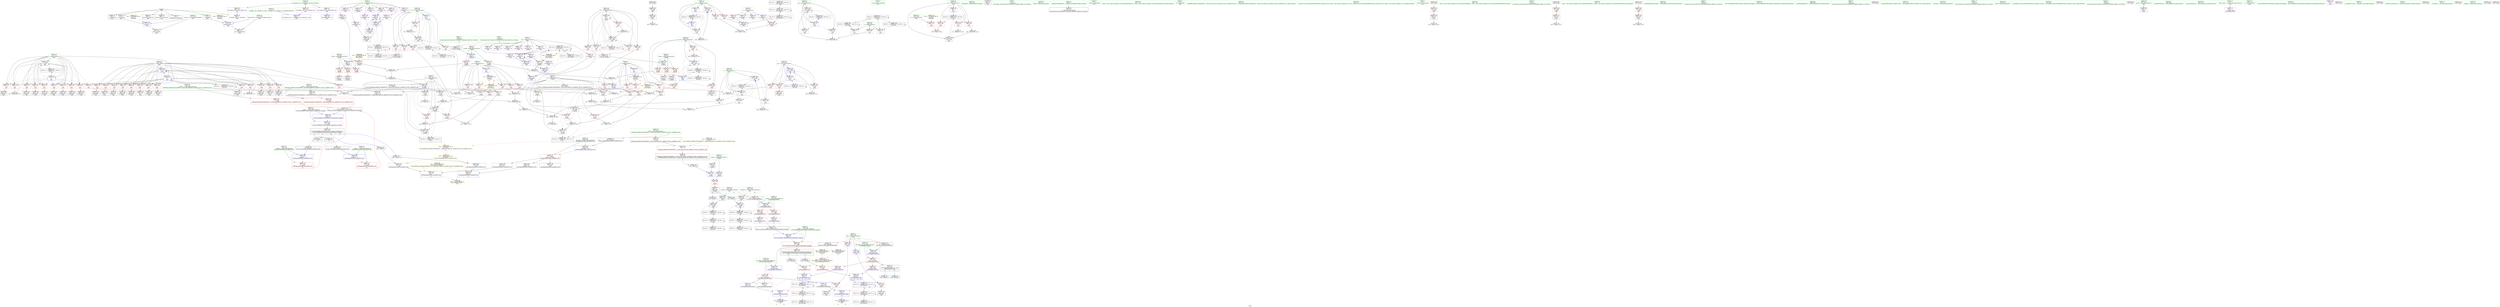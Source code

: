 digraph "SVFG" {
	label="SVFG";

	Node0x56450d74eb40 [shape=record,color=grey,label="{NodeID: 0\nNullPtr}"];
	Node0x56450d74eb40 -> Node0x56450d76f940[style=solid];
	Node0x56450d74eb40 -> Node0x56450d76fa40[style=solid];
	Node0x56450d74eb40 -> Node0x56450d76fb10[style=solid];
	Node0x56450d74eb40 -> Node0x56450d76fbe0[style=solid];
	Node0x56450d74eb40 -> Node0x56450d76fcb0[style=solid];
	Node0x56450d74eb40 -> Node0x56450d76fd80[style=solid];
	Node0x56450d74eb40 -> Node0x56450d77d440[style=solid];
	Node0x56450d7876e0 [shape=record,color=grey,label="{NodeID: 443\n83 = Binary(73, 82, )\n}"];
	Node0x56450d7876e0 -> Node0x56450d77d7b0[style=solid];
	Node0x56450d77cb60 [shape=record,color=red,label="{NodeID: 277\n580\<--570\n\<--__x.addr\n_ZNSt4pairIiiEC2IRiS2_Lb1EEEOT_OT0_\n|{<s0>28}}"];
	Node0x56450d77cb60:s0 -> Node0x56450d7e1f70[style=solid,color=red];
	Node0x56450d770910 [shape=record,color=red,label="{NodeID: 194\n81\<--64\n\<--p.addr\n_Z3getiii\n}"];
	Node0x56450d770910 -> Node0x56450d789ae0[style=solid];
	Node0x56450d76d980 [shape=record,color=black,label="{NodeID: 111\n299\<--298\nconv39\<--\nmain\n}"];
	Node0x56450d76d980 -> Node0x56450d78a0e0[style=solid];
	Node0x56450d76bc50 [shape=record,color=green,label="{NodeID: 28\n62\<--63\ny.addr\<--y.addr_field_insensitive\n_Z3getiii\n}"];
	Node0x56450d76bc50 -> Node0x56450d776550[style=solid];
	Node0x56450d76bc50 -> Node0x56450d770770[style=solid];
	Node0x56450d76bc50 -> Node0x56450d770840[style=solid];
	Node0x56450d76bc50 -> Node0x56450d77d610[style=solid];
	Node0x56450d7e06f0 [shape=record,color=black,label="{NodeID: 720\n536 = PHI(590, )\n}"];
	Node0x56450d7e06f0 -> Node0x56450d77c820[style=solid];
	Node0x56450d7b2080 [shape=record,color=black,label="{NodeID: 554\nMR_70V_2 = PHI(MR_70V_3, MR_70V_1, )\npts\{180000 \}\n}"];
	Node0x56450d7b2080 -> Node0x56450d7ab780[style=dashed];
	Node0x56450d78a0e0 [shape=record,color=grey,label="{NodeID: 471\n300 = cmp(299, 301, )\n}"];
	Node0x56450d77e310 [shape=record,color=blue,label="{NodeID: 305\n250\<--9\narrayidx16\<--\nmain\n}"];
	Node0x56450d77e310 -> Node0x56450d77e310[style=dashed];
	Node0x56450d77e310 -> Node0x56450d77e3e0[style=dashed];
	Node0x56450d77e310 -> Node0x56450d77e7f0[style=dashed];
	Node0x56450d77e310 -> Node0x56450d77e990[style=dashed];
	Node0x56450d77e310 -> Node0x56450d7a3770[style=dashed];
	Node0x56450d771fd0 [shape=record,color=red,label="{NodeID: 222\n333\<--171\n\<--i\nmain\n}"];
	Node0x56450d771fd0 -> Node0x56450d772b10[style=solid];
	Node0x56450d773a80 [shape=record,color=purple,label="{NodeID: 139\n308\<--13\narrayidx45\<--dx\nmain\n}"];
	Node0x56450d773a80 -> Node0x56450d77e720[style=solid];
	Node0x56450d76e3f0 [shape=record,color=green,label="{NodeID: 56\n199\<--200\nj105\<--j105_field_insensitive\nmain\n}"];
	Node0x56450d76e3f0 -> Node0x56450d77bcc0[style=solid];
	Node0x56450d76e3f0 -> Node0x56450d77bd90[style=solid];
	Node0x56450d76e3f0 -> Node0x56450d77be60[style=solid];
	Node0x56450d76e3f0 -> Node0x56450d77f690[style=solid];
	Node0x56450d76e3f0 -> Node0x56450d77f830[style=solid];
	Node0x56450d77f9d0 [shape=record,color=blue,label="{NodeID: 333\n181\<--465\nans\<--add122\nmain\n}"];
	Node0x56450d77f9d0 -> Node0x56450d77ad50[style=dashed];
	Node0x56450d77f9d0 -> Node0x56450d77ae20[style=dashed];
	Node0x56450d77f9d0 -> Node0x56450d77f9d0[style=dashed];
	Node0x56450d77f9d0 -> Node0x56450d7ae980[style=dashed];
	Node0x56450d77b570 [shape=record,color=red,label="{NodeID: 250\n375\<--187\n\<--j77\nmain\n}"];
	Node0x56450d77b570 -> Node0x56450d78ace0[style=solid];
	Node0x56450d7751d0 [shape=record,color=purple,label="{NodeID: 167\n543\<--542\nsecond\<--\n_ZNSt4pairIiiEaSEOS0_\n|{<s0>27}}"];
	Node0x56450d7751d0:s0 -> Node0x56450d7e22c0[style=solid,color=red];
	Node0x56450d76fd80 [shape=record,color=black,label="{NodeID: 84\n490\<--3\nlpad.val131\<--dummyVal\nmain\n}"];
	Node0x56450d743b00 [shape=record,color=green,label="{NodeID: 1\n7\<--1\n__dso_handle\<--dummyObj\nGlob }"];
	Node0x56450d787860 [shape=record,color=grey,label="{NodeID: 444\n119 = Binary(118, 117, )\n}"];
	Node0x56450d787860 -> Node0x56450d77daf0[style=solid];
	Node0x56450d77cc30 [shape=record,color=red,label="{NodeID: 278\n585\<--572\n\<--__y.addr\n_ZNSt4pairIiiEC2IRiS2_Lb1EEEOT_OT0_\n|{<s0>29}}"];
	Node0x56450d77cc30:s0 -> Node0x56450d7e1f70[style=solid,color=red];
	Node0x56450d7709e0 [shape=record,color=red,label="{NodeID: 195\n93\<--64\n\<--p.addr\n_Z3getiii\n}"];
	Node0x56450d7709e0 -> Node0x56450d7879e0[style=solid];
	Node0x56450d76da50 [shape=record,color=black,label="{NodeID: 112\n304\<--303\nidxprom42\<--\nmain\n}"];
	Node0x56450d76bd20 [shape=record,color=green,label="{NodeID: 29\n64\<--65\np.addr\<--p.addr_field_insensitive\n_Z3getiii\n}"];
	Node0x56450d76bd20 -> Node0x56450d770910[style=solid];
	Node0x56450d76bd20 -> Node0x56450d7709e0[style=solid];
	Node0x56450d76bd20 -> Node0x56450d77d6e0[style=solid];
	Node0x56450d7e08f0 [shape=record,color=black,label="{NodeID: 721\n544 = PHI(590, )\n}"];
	Node0x56450d7e08f0 -> Node0x56450d77c8f0[style=solid];
	Node0x56450d7b2580 [shape=record,color=black,label="{NodeID: 555\nMR_72V_2 = PHI(MR_72V_3, MR_72V_1, )\npts\{1900000 \}\n}"];
	Node0x56450d7b2580 -> Node0x56450d7abc80[style=dashed];
	Node0x56450d78a260 [shape=record,color=grey,label="{NodeID: 472\n209 = cmp(207, 208, )\n}"];
	Node0x56450d77e3e0 [shape=record,color=blue,label="{NodeID: 306\n267\<--213\narrayidx24\<--\nmain\n}"];
	Node0x56450d77e3e0 -> Node0x56450d77e310[style=dashed];
	Node0x56450d77e3e0 -> Node0x56450d77e7f0[style=dashed];
	Node0x56450d77e3e0 -> Node0x56450d77e990[style=dashed];
	Node0x56450d77e3e0 -> Node0x56450d7a3770[style=dashed];
	Node0x56450d7720a0 [shape=record,color=red,label="{NodeID: 223\n349\<--171\n\<--i\nmain\n}"];
	Node0x56450d7720a0 -> Node0x56450d789360[style=solid];
	Node0x56450d773b50 [shape=record,color=purple,label="{NodeID: 140\n328\<--13\narrayidx58\<--dx\nmain\n}"];
	Node0x56450d76e4c0 [shape=record,color=green,label="{NodeID: 57\n203\<--204\n_ZNSirsERi\<--_ZNSirsERi_field_insensitive\n}"];
	Node0x56450d7a0a70 [shape=record,color=black,label="{NodeID: 500\nMR_56V_4 = PHI(MR_56V_6, MR_56V_3, )\npts\{188 \}\n}"];
	Node0x56450d7a0a70 -> Node0x56450d77f010[style=dashed];
	Node0x56450d7a0a70 -> Node0x56450d7a0a70[style=dashed];
	Node0x56450d7a0a70 -> Node0x56450d7af880[style=dashed];
	Node0x56450d77faa0 [shape=record,color=blue,label="{NodeID: 334\n183\<--469\nt\<--inc124\nmain\n}"];
	Node0x56450d77faa0 -> Node0x56450d77aef0[style=dashed];
	Node0x56450d77faa0 -> Node0x56450d77afc0[style=dashed];
	Node0x56450d77faa0 -> Node0x56450d77b090[style=dashed];
	Node0x56450d77faa0 -> Node0x56450d77faa0[style=dashed];
	Node0x56450d77faa0 -> Node0x56450d7aee80[style=dashed];
	Node0x56450d77b640 [shape=record,color=red,label="{NodeID: 251\n386\<--187\n\<--j77\nmain\n}"];
	Node0x56450d77b640 -> Node0x56450d788ee0[style=solid];
	Node0x56450d7752a0 [shape=record,color=purple,label="{NodeID: 168\n579\<--577\nfirst\<--this1\n_ZNSt4pairIiiEC2IRiS2_Lb1EEEOT_OT0_\n}"];
	Node0x56450d7752a0 -> Node0x56450d780530[style=solid];
	Node0x56450d76fe50 [shape=record,color=black,label="{NodeID: 85\n164\<--9\nmain_ret\<--\nmain\n}"];
	Node0x56450d743b90 [shape=record,color=green,label="{NodeID: 2\n9\<--1\n\<--dummyObj\nCan only get source location for instruction, argument, global var or function.}"];
	Node0x56450d7879e0 [shape=record,color=grey,label="{NodeID: 445\n94 = Binary(92, 93, )\n}"];
	Node0x56450d7879e0 -> Node0x56450d789960[style=solid];
	Node0x56450d77cd00 [shape=record,color=red,label="{NodeID: 279\n582\<--581\n\<--call\n_ZNSt4pairIiiEC2IRiS2_Lb1EEEOT_OT0_\n}"];
	Node0x56450d77cd00 -> Node0x56450d780530[style=solid];
	Node0x56450d770ab0 [shape=record,color=red,label="{NodeID: 196\n97\<--66\n\<--nx\n_Z3getiii\n}"];
	Node0x56450d770ab0 -> Node0x56450d78afe0[style=solid];
	Node0x56450d76db20 [shape=record,color=black,label="{NodeID: 113\n307\<--306\nidxprom44\<--\nmain\n}"];
	Node0x56450d76bdf0 [shape=record,color=green,label="{NodeID: 30\n66\<--67\nnx\<--nx_field_insensitive\n_Z3getiii\n|{|<s7>3}}"];
	Node0x56450d76bdf0 -> Node0x56450d770ab0[style=solid];
	Node0x56450d76bdf0 -> Node0x56450d770b80[style=solid];
	Node0x56450d76bdf0 -> Node0x56450d770c50[style=solid];
	Node0x56450d76bdf0 -> Node0x56450d770d20[style=solid];
	Node0x56450d76bdf0 -> Node0x56450d77d7b0[style=solid];
	Node0x56450d76bdf0 -> Node0x56450d77d950[style=solid];
	Node0x56450d76bdf0 -> Node0x56450d77da20[style=solid];
	Node0x56450d76bdf0:s7 -> Node0x56450d7e1070[style=solid,color=red];
	Node0x56450d7e0a30 [shape=record,color=black,label="{NodeID: 722\n581 = PHI(557, )\n}"];
	Node0x56450d7e0a30 -> Node0x56450d77cd00[style=solid];
	Node0x56450d7b2a80 [shape=record,color=black,label="{NodeID: 556\nMR_74V_2 = PHI(MR_74V_3, MR_74V_1, )\npts\{1900001 \}\n}"];
	Node0x56450d7b2a80 -> Node0x56450d7ac180[style=dashed];
	Node0x56450d78a3e0 [shape=record,color=grey,label="{NodeID: 473\n371 = cmp(369, 370, )\n}"];
	Node0x56450d77e4b0 [shape=record,color=blue,label="{NodeID: 307\n175\<--271\nexn.slot\<--\nmain\n}"];
	Node0x56450d77e4b0 -> Node0x56450d772170[style=dashed];
	Node0x56450d772170 [shape=record,color=red,label="{NodeID: 224\n487\<--175\nexn\<--exn.slot\nmain\n}"];
	Node0x56450d773c20 [shape=record,color=purple,label="{NodeID: 141\n331\<--13\narrayidx60\<--dx\nmain\n}"];
	Node0x56450d773c20 -> Node0x56450d77e8c0[style=solid];
	Node0x56450d76e5c0 [shape=record,color=green,label="{NodeID: 58\n216\<--217\nprintf\<--printf_field_insensitive\n}"];
	Node0x56450d7a0f70 [shape=record,color=black,label="{NodeID: 501\nMR_58V_4 = PHI(MR_58V_5, MR_58V_3, )\npts\{192 \}\n}"];
	Node0x56450d7a0f70 -> Node0x56450d77f0e0[style=dashed];
	Node0x56450d7a0f70 -> Node0x56450d79c970[style=dashed];
	Node0x56450d7a0f70 -> Node0x56450d7a0f70[style=dashed];
	Node0x56450d7a0f70 -> Node0x56450d7afd80[style=dashed];
	Node0x56450d77fb70 [shape=record,color=blue,label="{NodeID: 335\n169\<--483\ntt\<--inc129\nmain\n}"];
	Node0x56450d77fb70 -> Node0x56450d7ada80[style=dashed];
	Node0x56450d77b710 [shape=record,color=red,label="{NodeID: 252\n393\<--187\n\<--j77\nmain\n|{<s0>20}}"];
	Node0x56450d77b710:s0 -> Node0x56450d7e1b60[style=solid,color=red];
	Node0x56450d775370 [shape=record,color=purple,label="{NodeID: 169\n584\<--577\nsecond\<--this1\n_ZNSt4pairIiiEC2IRiS2_Lb1EEEOT_OT0_\n}"];
	Node0x56450d775370 -> Node0x56450d780600[style=solid];
	Node0x56450d76ff20 [shape=record,color=black,label="{NodeID: 86\n38\<--39\n\<--_ZNSt8ios_base4InitD1Ev\nCan only get source location for instruction, argument, global var or function.}"];
	Node0x56450d743c20 [shape=record,color=green,label="{NodeID: 3\n21\<--1\n_ZSt3cin\<--dummyObj\nGlob }"];
	Node0x56450d787b60 [shape=record,color=grey,label="{NodeID: 446\n111 = Binary(110, 109, )\n}"];
	Node0x56450d787b60 -> Node0x56450d77da20[style=solid];
	Node0x56450d77cdd0 [shape=record,color=red,label="{NodeID: 280\n587\<--586\n\<--call2\n_ZNSt4pairIiiEC2IRiS2_Lb1EEEOT_OT0_\n}"];
	Node0x56450d77cdd0 -> Node0x56450d780600[style=solid];
	Node0x56450d770b80 [shape=record,color=red,label="{NodeID: 197\n101\<--66\n\<--nx\n_Z3getiii\n}"];
	Node0x56450d770b80 -> Node0x56450d789660[style=solid];
	Node0x56450d76dbf0 [shape=record,color=black,label="{NodeID: 114\n311\<--310\nidxprom46\<--\nmain\n}"];
	Node0x56450d76bec0 [shape=record,color=green,label="{NodeID: 31\n68\<--69\nny\<--ny_field_insensitive\n_Z3getiii\n|{|<s7>3}}"];
	Node0x56450d76bec0 -> Node0x56450d770df0[style=solid];
	Node0x56450d76bec0 -> Node0x56450d770ec0[style=solid];
	Node0x56450d76bec0 -> Node0x56450d770f90[style=solid];
	Node0x56450d76bec0 -> Node0x56450d771060[style=solid];
	Node0x56450d76bec0 -> Node0x56450d77d880[style=solid];
	Node0x56450d76bec0 -> Node0x56450d77daf0[style=solid];
	Node0x56450d76bec0 -> Node0x56450d77dbc0[style=solid];
	Node0x56450d76bec0:s7 -> Node0x56450d7e11b0[style=solid,color=red];
	Node0x56450d7e0b70 [shape=record,color=black,label="{NodeID: 723\n586 = PHI(557, )\n}"];
	Node0x56450d7e0b70 -> Node0x56450d77cdd0[style=solid];
	Node0x56450d78a560 [shape=record,color=grey,label="{NodeID: 474\n124 = cmp(122, 123, )\n}"];
	Node0x56450d77e580 [shape=record,color=blue,label="{NodeID: 308\n177\<--273\nehselector.slot\<--\nmain\n}"];
	Node0x56450d77e580 -> Node0x56450d772240[style=dashed];
	Node0x56450d772240 [shape=record,color=red,label="{NodeID: 225\n488\<--177\nsel\<--ehselector.slot\nmain\n}"];
	Node0x56450d773cf0 [shape=record,color=purple,label="{NodeID: 142\n88\<--15\narrayidx4\<--dy\n_Z3getiii\n}"];
	Node0x56450d76e6c0 [shape=record,color=green,label="{NodeID: 59\n227\<--228\n_ZNSt7__cxx1112basic_stringIcSt11char_traitsIcESaIcEEC1Ev\<--_ZNSt7__cxx1112basic_stringIcSt11char_traitsIcESaIcEEC1Ev_field_insensitive\n}"];
	Node0x56450d7a1470 [shape=record,color=black,label="{NodeID: 502\nMR_60V_4 = PHI(MR_60V_5, MR_60V_3, )\npts\{194 \}\n}"];
	Node0x56450d7a1470 -> Node0x56450d77f1b0[style=dashed];
	Node0x56450d7a1470 -> Node0x56450d79ce70[style=dashed];
	Node0x56450d7a1470 -> Node0x56450d7a1470[style=dashed];
	Node0x56450d7a1470 -> Node0x56450d7b0280[style=dashed];
	Node0x56450d77fc40 [shape=record,color=blue,label="{NodeID: 336\n514\<--513\nthis.addr\<--this\n_ZNSt4pairIiiEC2IiiLb1EEEv\n}"];
	Node0x56450d77fc40 -> Node0x56450d77c4e0[style=dashed];
	Node0x56450d77b7e0 [shape=record,color=red,label="{NodeID: 253\n402\<--187\n\<--j77\nmain\n|{<s0>22}}"];
	Node0x56450d77b7e0:s0 -> Node0x56450d7e1b60[style=solid,color=red];
	Node0x56450d775440 [shape=record,color=red,label="{NodeID: 170\n100\<--8\n\<--n\n_Z3getiii\n}"];
	Node0x56450d775440 -> Node0x56450d789660[style=solid];
	Node0x56450d770020 [shape=record,color=black,label="{NodeID: 87\n134\<--58\n\<--retval\n_Z3getiii\n}"];
	Node0x56450d770020 -> Node0x56450d77dc90[style=solid];
	Node0x56450d743cb0 [shape=record,color=green,label="{NodeID: 4\n22\<--1\n.str\<--dummyObj\nGlob }"];
	Node0x56450d787ce0 [shape=record,color=grey,label="{NodeID: 447\n469 = Binary(468, 213, )\n}"];
	Node0x56450d787ce0 -> Node0x56450d77faa0[style=solid];
	Node0x56450d77cea0 [shape=record,color=red,label="{NodeID: 281\n595\<--592\n\<--__t.addr\n_ZSt7forwardIiEOT_RNSt16remove_referenceIS0_E4typeE\n}"];
	Node0x56450d77cea0 -> Node0x56450d773330[style=solid];
	Node0x56450d770c50 [shape=record,color=red,label="{NodeID: 198\n105\<--66\n\<--nx\n_Z3getiii\n}"];
	Node0x56450d770c50 -> Node0x56450d789c60[style=solid];
	Node0x56450d76dcc0 [shape=record,color=black,label="{NodeID: 115\n314\<--313\nidxprom48\<--\nmain\n}"];
	Node0x56450d76bf90 [shape=record,color=green,label="{NodeID: 32\n132\<--133\n_ZSt9make_pairIRiS0_ESt4pairINSt17__decay_and_stripIT_E6__typeENS2_IT0_E6__typeEEOS3_OS6_\<--_ZSt9make_pairIRiS0_ESt4pairINSt17__decay_and_stripIT_E6__typeENS2_IT0_E6__typeEEOS3_OS6__field_insensitive\n}"];
	Node0x56450d7e0cb0 [shape=record,color=black,label="{NodeID: 724\n565 = PHI(142, )\n0th arg _ZNSt4pairIiiEC2IRiS2_Lb1EEEOT_OT0_ }"];
	Node0x56450d7e0cb0 -> Node0x56450d7802c0[style=solid];
	Node0x56450d78a6e0 [shape=record,color=grey,label="{NodeID: 475\n362 = cmp(357, 361, )\n}"];
	Node0x56450d77e650 [shape=record,color=blue,label="{NodeID: 309\n292\<--213\narrayidx34\<--\nmain\n}"];
	Node0x56450d77e650 -> Node0x56450d77e240[style=dashed];
	Node0x56450d77e650 -> Node0x56450d77e720[style=dashed];
	Node0x56450d77e650 -> Node0x56450d77e8c0[style=dashed];
	Node0x56450d77e650 -> Node0x56450d7a3270[style=dashed];
	Node0x56450d772310 [shape=record,color=red,label="{NodeID: 226\n234\<--179\n\<--j\nmain\n}"];
	Node0x56450d772310 -> Node0x56450d78b5e0[style=solid];
	Node0x56450d773dc0 [shape=record,color=purple,label="{NodeID: 143\n91\<--15\narrayidx6\<--dy\n_Z3getiii\n}"];
	Node0x56450d773dc0 -> Node0x56450d771200[style=solid];
	Node0x56450d76e7c0 [shape=record,color=green,label="{NodeID: 60\n230\<--231\n_ZStrsIcSt11char_traitsIcESaIcEERSt13basic_istreamIT_T0_ES7_RNSt7__cxx1112basic_stringIS4_S5_T1_EE\<--_ZStrsIcSt11char_traitsIcESaIcEERSt13basic_istreamIT_T0_ES7_RNSt7__cxx1112basic_stringIS4_S5_T1_EE_field_insensitive\n}"];
	Node0x56450d77fd10 [shape=record,color=blue,label="{NodeID: 337\n519\<--9\nfirst\<--\n_ZNSt4pairIiiEC2IiiLb1EEEv\n|{<s0>19}}"];
	Node0x56450d77fd10:s0 -> Node0x56450d7be4d0[style=dashed,color=blue];
	Node0x56450d77b8b0 [shape=record,color=red,label="{NodeID: 254\n419\<--187\n\<--j77\nmain\n}"];
	Node0x56450d77b8b0 -> Node0x56450d787fe0[style=solid];
	Node0x56450d775510 [shape=record,color=red,label="{NodeID: 171\n106\<--8\n\<--n\n_Z3getiii\n}"];
	Node0x56450d775510 -> Node0x56450d789c60[style=solid];
	Node0x56450d7700f0 [shape=record,color=black,label="{NodeID: 88\n136\<--58\n\<--retval\n_Z3getiii\n}"];
	Node0x56450d7700f0 -> Node0x56450d7712d0[style=solid];
	Node0x56450d743d40 [shape=record,color=green,label="{NodeID: 5\n24\<--1\n_ZSt4cout\<--dummyObj\nGlob }"];
	Node0x56450d787e60 [shape=record,color=grey,label="{NodeID: 448\n483 = Binary(482, 213, )\n}"];
	Node0x56450d787e60 -> Node0x56450d77fb70[style=solid];
	Node0x56450d77cf70 [shape=record,color=blue,label="{NodeID: 282\n8\<--9\nn\<--\nGlob }"];
	Node0x56450d77cf70 -> Node0x56450d7b4e00[style=dashed];
	Node0x56450d770d20 [shape=record,color=red,label="{NodeID: 199\n110\<--66\n\<--nx\n_Z3getiii\n}"];
	Node0x56450d770d20 -> Node0x56450d787b60[style=solid];
	Node0x56450d7727d0 [shape=record,color=black,label="{NodeID: 116\n319\<--318\nconv51\<--\nmain\n}"];
	Node0x56450d76c090 [shape=record,color=green,label="{NodeID: 33\n142\<--143\nretval\<--retval_field_insensitive\n_ZSt9make_pairIRiS0_ESt4pairINSt17__decay_and_stripIT_E6__typeENS2_IT0_E6__typeEEOS3_OS6_\n|{|<s1>6}}"];
	Node0x56450d76c090 -> Node0x56450d7705d0[style=solid];
	Node0x56450d76c090:s1 -> Node0x56450d7e0cb0[style=solid,color=red];
	Node0x56450d7e0df0 [shape=record,color=black,label="{NodeID: 725\n566 = PHI(151, )\n1st arg _ZNSt4pairIiiEC2IRiS2_Lb1EEEOT_OT0_ }"];
	Node0x56450d7e0df0 -> Node0x56450d780390[style=solid];
	Node0x56450d78a860 [shape=record,color=grey,label="{NodeID: 476\n259 = cmp(258, 260, )\n}"];
	Node0x56450d77e720 [shape=record,color=blue,label="{NodeID: 310\n308\<--213\narrayidx45\<--\nmain\n}"];
	Node0x56450d77e720 -> Node0x56450d77e240[style=dashed];
	Node0x56450d77e720 -> Node0x56450d77e8c0[style=dashed];
	Node0x56450d77e720 -> Node0x56450d7a3270[style=dashed];
	Node0x56450d7723e0 [shape=record,color=red,label="{NodeID: 227\n241\<--179\n\<--j\nmain\n}"];
	Node0x56450d7723e0 -> Node0x56450d76cfc0[style=solid];
	Node0x56450d773e90 [shape=record,color=purple,label="{NodeID: 144\n247\<--15\narrayidx14\<--dy\nmain\n}"];
	Node0x56450d76e8c0 [shape=record,color=green,label="{NodeID: 61\n255\<--256\n_ZNSt7__cxx1112basic_stringIcSt11char_traitsIcESaIcEEixEm\<--_ZNSt7__cxx1112basic_stringIcSt11char_traitsIcESaIcEEixEm_field_insensitive\n}"];
	Node0x56450d77fde0 [shape=record,color=blue,label="{NodeID: 338\n521\<--9\nsecond\<--\n_ZNSt4pairIiiEC2IiiLb1EEEv\n|{<s0>19}}"];
	Node0x56450d77fde0:s0 -> Node0x56450d7be630[style=dashed,color=blue];
	Node0x56450d77b980 [shape=record,color=red,label="{NodeID: 255\n463\<--195\n\<--f\nmain\n}"];
	Node0x56450d77b980 -> Node0x56450d7891e0[style=solid];
	Node0x56450d7755e0 [shape=record,color=red,label="{NodeID: 172\n109\<--8\n\<--n\n_Z3getiii\n}"];
	Node0x56450d7755e0 -> Node0x56450d787b60[style=solid];
	Node0x56450d7701c0 [shape=record,color=black,label="{NodeID: 89\n75\<--74\nidxprom\<--\n_Z3getiii\n}"];
	Node0x56450d743dd0 [shape=record,color=green,label="{NodeID: 6\n26\<--1\n\<--dummyObj\nCan only get source location for instruction, argument, global var or function.}"];
	Node0x56450d7be370 [shape=record,color=yellow,style=double,label="{NodeID: 698\n30V_2 = CSCHI(MR_30V_1)\npts\{1430000 1430001 \}\nCS[]}"];
	Node0x56450d787fe0 [shape=record,color=grey,label="{NodeID: 449\n420 = Binary(419, 213, )\n}"];
	Node0x56450d787fe0 -> Node0x56450d77f350[style=solid];
	Node0x56450d77d040 [shape=record,color=blue,label="{NodeID: 283\n11\<--9\nm\<--\nGlob }"];
	Node0x56450d77d040 -> Node0x56450d7b4f10[style=dashed];
	Node0x56450d770df0 [shape=record,color=red,label="{NodeID: 200\n114\<--68\n\<--ny\n_Z3getiii\n}"];
	Node0x56450d770df0 -> Node0x56450d789de0[style=solid];
	Node0x56450d7728a0 [shape=record,color=black,label="{NodeID: 117\n322\<--321\nconv54\<--\nmain\n}"];
	Node0x56450d7728a0 -> Node0x56450d789f60[style=solid];
	Node0x56450d76c160 [shape=record,color=green,label="{NodeID: 34\n144\<--145\n__x.addr\<--__x.addr_field_insensitive\n_ZSt9make_pairIRiS0_ESt4pairINSt17__decay_and_stripIT_E6__typeENS2_IT0_E6__typeEEOS3_OS6_\n}"];
	Node0x56450d76c160 -> Node0x56450d7713a0[style=solid];
	Node0x56450d76c160 -> Node0x56450d77dd60[style=solid];
	Node0x56450d7e0f30 [shape=record,color=black,label="{NodeID: 726\n567 = PHI(155, )\n2nd arg _ZNSt4pairIiiEC2IRiS2_Lb1EEEOT_OT0_ }"];
	Node0x56450d7e0f30 -> Node0x56450d780460[style=solid];
	Node0x56450d78a9e0 [shape=record,color=grey,label="{NodeID: 477\n390 = cmp(389, 9, )\n}"];
	Node0x56450d77e7f0 [shape=record,color=blue,label="{NodeID: 311\n315\<--213\narrayidx49\<--\nmain\n}"];
	Node0x56450d77e7f0 -> Node0x56450d77e310[style=dashed];
	Node0x56450d77e7f0 -> Node0x56450d77e990[style=dashed];
	Node0x56450d77e7f0 -> Node0x56450d7a3770[style=dashed];
	Node0x56450d7724b0 [shape=record,color=red,label="{NodeID: 228\n248\<--179\n\<--j\nmain\n}"];
	Node0x56450d7724b0 -> Node0x56450d76d160[style=solid];
	Node0x56450d773f60 [shape=record,color=purple,label="{NodeID: 145\n250\<--15\narrayidx16\<--dy\nmain\n}"];
	Node0x56450d773f60 -> Node0x56450d77e310[style=solid];
	Node0x56450d76e9c0 [shape=record,color=green,label="{NodeID: 62\n276\<--277\n_ZNSt7__cxx1112basic_stringIcSt11char_traitsIcESaIcEED1Ev\<--_ZNSt7__cxx1112basic_stringIcSt11char_traitsIcESaIcEED1Ev_field_insensitive\n}"];
	Node0x56450d77feb0 [shape=record,color=blue,label="{NodeID: 339\n527\<--525\nthis.addr\<--this\n_ZNSt4pairIiiEaSEOS0_\n}"];
	Node0x56450d77feb0 -> Node0x56450d77c5b0[style=dashed];
	Node0x56450d77ba50 [shape=record,color=red,label="{NodeID: 256\n431\<--197\n\<--i101\nmain\n}"];
	Node0x56450d77ba50 -> Node0x56450d78b2e0[style=solid];
	Node0x56450d7756b0 [shape=record,color=red,label="{NodeID: 173\n223\<--8\n\<--n\nmain\n}"];
	Node0x56450d7756b0 -> Node0x56450d78b160[style=solid];
	Node0x56450d770290 [shape=record,color=black,label="{NodeID: 90\n78\<--77\nidxprom1\<--\n_Z3getiii\n}"];
	Node0x56450d743e60 [shape=record,color=green,label="{NodeID: 7\n213\<--1\n\<--dummyObj\nCan only get source location for instruction, argument, global var or function.|{<s0>22}}"];
	Node0x56450d743e60:s0 -> Node0x56450d7e1ce0[style=solid,color=red];
	Node0x56450d7be4d0 [shape=record,color=yellow,style=double,label="{NodeID: 699\n72V_6 = CSCHI(MR_72V_5)\npts\{1900000 \}\nCS[]|{<s0>21|<s1>23}}"];
	Node0x56450d7be4d0:s0 -> Node0x56450d780050[style=dashed,color=red];
	Node0x56450d7be4d0:s1 -> Node0x56450d780050[style=dashed,color=red];
	Node0x56450d7a6e70 [shape=record,color=yellow,style=double,label="{NodeID: 616\n90V_1 = ENCHI(MR_90V_0)\npts\{1920000 1920001 1940000 1940001 \}\nFun[_ZNSt4pairIiiEaSEOS0_]}"];
	Node0x56450d7a6e70 -> Node0x56450d77c820[style=dashed];
	Node0x56450d7a6e70 -> Node0x56450d77c8f0[style=dashed];
	Node0x56450d7ab780 [shape=record,color=black,label="{NodeID: 533\nMR_70V_3 = PHI(MR_70V_4, MR_70V_2, )\npts\{180000 \}\n}"];
	Node0x56450d7ab780 -> Node0x56450d77c410[style=dashed];
	Node0x56450d7ab780 -> Node0x56450d7a5570[style=dashed];
	Node0x56450d7ab780 -> Node0x56450d7ab780[style=dashed];
	Node0x56450d7ab780 -> Node0x56450d7b2080[style=dashed];
	Node0x56450d788160 [shape=record,color=grey,label="{NodeID: 450\n460 = Binary(459, 213, )\n}"];
	Node0x56450d788160 -> Node0x56450d77f900[style=solid];
	Node0x56450d77d140 [shape=record,color=blue,label="{NodeID: 284\n19\<--9\nzlo\<--\nGlob }"];
	Node0x56450d77d140 -> Node0x56450d7ad580[style=dashed];
	Node0x56450d770ec0 [shape=record,color=red,label="{NodeID: 201\n118\<--68\n\<--ny\n_Z3getiii\n}"];
	Node0x56450d770ec0 -> Node0x56450d787860[style=solid];
	Node0x56450d772970 [shape=record,color=black,label="{NodeID: 118\n327\<--326\nidxprom57\<--\nmain\n}"];
	Node0x56450d76c230 [shape=record,color=green,label="{NodeID: 35\n146\<--147\n__y.addr\<--__y.addr_field_insensitive\n_ZSt9make_pairIRiS0_ESt4pairINSt17__decay_and_stripIT_E6__typeENS2_IT0_E6__typeEEOS3_OS6_\n}"];
	Node0x56450d76c230 -> Node0x56450d771470[style=solid];
	Node0x56450d76c230 -> Node0x56450d77de30[style=solid];
	Node0x56450d7e1070 [shape=record,color=black,label="{NodeID: 727\n140 = PHI(66, )\n0th arg _ZSt9make_pairIRiS0_ESt4pairINSt17__decay_and_stripIT_E6__typeENS2_IT0_E6__typeEEOS3_OS6_ }"];
	Node0x56450d7e1070 -> Node0x56450d77dd60[style=solid];
	Node0x56450d78ab60 [shape=record,color=grey,label="{NodeID: 478\n284 = cmp(283, 285, )\n}"];
	Node0x56450d77e8c0 [shape=record,color=blue,label="{NodeID: 312\n331\<--213\narrayidx60\<--\nmain\n}"];
	Node0x56450d77e8c0 -> Node0x56450d77e240[style=dashed];
	Node0x56450d77e8c0 -> Node0x56450d7a3270[style=dashed];
	Node0x56450d772580 [shape=record,color=red,label="{NodeID: 229\n252\<--179\n\<--j\nmain\n}"];
	Node0x56450d772580 -> Node0x56450d76d230[style=solid];
	Node0x56450d774030 [shape=record,color=purple,label="{NodeID: 146\n264\<--15\narrayidx22\<--dy\nmain\n}"];
	Node0x56450d76eac0 [shape=record,color=green,label="{NodeID: 63\n380\<--381\n_ZNSt4pairIiiEC2IiiLb1EEEv\<--_ZNSt4pairIiiEC2IiiLb1EEEv_field_insensitive\n}"];
	Node0x56450d77ff80 [shape=record,color=blue,label="{NodeID: 340\n529\<--526\n__p.addr\<--__p\n_ZNSt4pairIiiEaSEOS0_\n}"];
	Node0x56450d77ff80 -> Node0x56450d77c680[style=dashed];
	Node0x56450d77ff80 -> Node0x56450d77c750[style=dashed];
	Node0x56450d77bb20 [shape=record,color=red,label="{NodeID: 257\n441\<--197\n\<--i101\nmain\n}"];
	Node0x56450d77bb20 -> Node0x56450d772e50[style=solid];
	Node0x56450d775780 [shape=record,color=red,label="{NodeID: 174\n358\<--8\n\<--n\nmain\n}"];
	Node0x56450d775780 -> Node0x56450d788760[style=solid];
	Node0x56450d770360 [shape=record,color=black,label="{NodeID: 91\n87\<--86\nidxprom3\<--\n_Z3getiii\n}"];
	Node0x56450d743ef0 [shape=record,color=green,label="{NodeID: 8\n260\<--1\n\<--dummyObj\nCan only get source location for instruction, argument, global var or function.}"];
	Node0x56450d7be630 [shape=record,color=yellow,style=double,label="{NodeID: 700\n74V_6 = CSCHI(MR_74V_5)\npts\{1900001 \}\nCS[]|{<s0>21|<s1>23}}"];
	Node0x56450d7be630:s0 -> Node0x56450d780120[style=dashed,color=red];
	Node0x56450d7be630:s1 -> Node0x56450d780120[style=dashed,color=red];
	Node0x56450d7abc80 [shape=record,color=black,label="{NodeID: 534\nMR_72V_3 = PHI(MR_72V_4, MR_72V_2, )\npts\{1900000 \}\n}"];
	Node0x56450d7abc80 -> Node0x56450d7a5a70[style=dashed];
	Node0x56450d7abc80 -> Node0x56450d7abc80[style=dashed];
	Node0x56450d7abc80 -> Node0x56450d7b2580[style=dashed];
	Node0x56450d7882e0 [shape=record,color=grey,label="{NodeID: 451\n212 = Binary(211, 213, )\n}"];
	Node0x56450d77d240 [shape=record,color=blue,label="{NodeID: 285\n601\<--26\nllvm.global_ctors_0\<--\nGlob }"];
	Node0x56450d770f90 [shape=record,color=red,label="{NodeID: 202\n122\<--68\n\<--ny\n_Z3getiii\n}"];
	Node0x56450d770f90 -> Node0x56450d78a560[style=solid];
	Node0x56450d772a40 [shape=record,color=black,label="{NodeID: 119\n330\<--329\nidxprom59\<--\nmain\n}"];
	Node0x56450d76c300 [shape=record,color=green,label="{NodeID: 36\n152\<--153\n_ZSt7forwardIRiEOT_RNSt16remove_referenceIS1_E4typeE\<--_ZSt7forwardIRiEOT_RNSt16remove_referenceIS1_E4typeE_field_insensitive\n}"];
	Node0x56450d7e11b0 [shape=record,color=black,label="{NodeID: 728\n141 = PHI(68, )\n1st arg _ZSt9make_pairIRiS0_ESt4pairINSt17__decay_and_stripIT_E6__typeENS2_IT0_E6__typeEEOS3_OS6_ }"];
	Node0x56450d7e11b0 -> Node0x56450d77de30[style=solid];
	Node0x56450d78ace0 [shape=record,color=grey,label="{NodeID: 479\n377 = cmp(375, 376, )\n}"];
	Node0x56450d77e990 [shape=record,color=blue,label="{NodeID: 313\n338\<--340\narrayidx64\<--\nmain\n}"];
	Node0x56450d77e990 -> Node0x56450d77e310[style=dashed];
	Node0x56450d77e990 -> Node0x56450d7a3770[style=dashed];
	Node0x56450d772650 [shape=record,color=red,label="{NodeID: 230\n265\<--179\n\<--j\nmain\n}"];
	Node0x56450d772650 -> Node0x56450d76d4a0[style=solid];
	Node0x56450d774100 [shape=record,color=purple,label="{NodeID: 147\n267\<--15\narrayidx24\<--dy\nmain\n}"];
	Node0x56450d774100 -> Node0x56450d77e3e0[style=solid];
	Node0x56450d76ebc0 [shape=record,color=green,label="{NodeID: 64\n398\<--399\n_ZNSt4pairIiiEaSEOS0_\<--_ZNSt4pairIiiEaSEOS0__field_insensitive\n}"];
	Node0x56450d7b6330 [shape=record,color=yellow,style=double,label="{NodeID: 590\n76V_1 = ENCHI(MR_76V_0)\npts\{1920000 1920001 \}\nFun[main]|{<s0>21}}"];
	Node0x56450d7b6330:s0 -> Node0x56450d7a6e70[style=dashed,color=red];
	Node0x56450d780050 [shape=record,color=blue,label="{NodeID: 341\n540\<--539\nfirst2\<--\n_ZNSt4pairIiiEaSEOS0_\n|{<s0>21|<s1>21|<s2>23|<s3>23}}"];
	Node0x56450d780050:s0 -> Node0x56450d77c270[style=dashed,color=blue];
	Node0x56450d780050:s1 -> Node0x56450d7a5a70[style=dashed,color=blue];
	Node0x56450d780050:s2 -> Node0x56450d77c270[style=dashed,color=blue];
	Node0x56450d780050:s3 -> Node0x56450d7a5a70[style=dashed,color=blue];
	Node0x56450d77bbf0 [shape=record,color=red,label="{NodeID: 258\n459\<--197\n\<--i101\nmain\n}"];
	Node0x56450d77bbf0 -> Node0x56450d788160[style=solid];
	Node0x56450d775850 [shape=record,color=red,label="{NodeID: 175\n370\<--8\n\<--n\nmain\n}"];
	Node0x56450d775850 -> Node0x56450d78a3e0[style=solid];
	Node0x56450d770430 [shape=record,color=black,label="{NodeID: 92\n90\<--89\nidxprom5\<--\n_Z3getiii\n}"];
	Node0x56450d743fb0 [shape=record,color=green,label="{NodeID: 9\n285\<--1\n\<--dummyObj\nCan only get source location for instruction, argument, global var or function.}"];
	Node0x56450d7dc5c0 [shape=record,color=black,label="{NodeID: 701\n229 = PHI()\n}"];
	Node0x56450d7ac180 [shape=record,color=black,label="{NodeID: 535\nMR_74V_3 = PHI(MR_74V_4, MR_74V_2, )\npts\{1900001 \}\n}"];
	Node0x56450d7ac180 -> Node0x56450d7a5f70[style=dashed];
	Node0x56450d7ac180 -> Node0x56450d7ac180[style=dashed];
	Node0x56450d7ac180 -> Node0x56450d7b2a80[style=dashed];
	Node0x56450d788460 [shape=record,color=grey,label="{NodeID: 452\n365 = Binary(364, 213, )\n}"];
	Node0x56450d788460 -> Node0x56450d77ee70[style=solid];
	Node0x56450d77d340 [shape=record,color=blue,label="{NodeID: 286\n602\<--27\nllvm.global_ctors_1\<--_GLOBAL__sub_I_ashmelev_2_0.cpp\nGlob }"];
	Node0x56450d771060 [shape=record,color=red,label="{NodeID: 203\n127\<--68\n\<--ny\n_Z3getiii\n}"];
	Node0x56450d771060 -> Node0x56450d7885e0[style=solid];
	Node0x56450d772b10 [shape=record,color=black,label="{NodeID: 120\n334\<--333\nidxprom61\<--\nmain\n}"];
	Node0x56450d76c400 [shape=record,color=green,label="{NodeID: 37\n157\<--158\n_ZNSt4pairIiiEC2IRiS2_Lb1EEEOT_OT0_\<--_ZNSt4pairIiiEC2IRiS2_Lb1EEEOT_OT0__field_insensitive\n}"];
	Node0x56450d7e1860 [shape=record,color=black,label="{NodeID: 729\n55 = PHI(392, 401, )\n0th arg _Z3getiii }"];
	Node0x56450d7e1860 -> Node0x56450d77d540[style=solid];
	Node0x56450d78ae60 [shape=record,color=grey,label="{NodeID: 480\n449 = cmp(447, 448, )\n}"];
	Node0x56450d77ea60 [shape=record,color=blue,label="{NodeID: 314\n179\<--344\nj\<--inc\nmain\n}"];
	Node0x56450d77ea60 -> Node0x56450d772310[style=dashed];
	Node0x56450d77ea60 -> Node0x56450d7723e0[style=dashed];
	Node0x56450d77ea60 -> Node0x56450d7724b0[style=dashed];
	Node0x56450d77ea60 -> Node0x56450d772580[style=dashed];
	Node0x56450d77ea60 -> Node0x56450d772650[style=dashed];
	Node0x56450d77ea60 -> Node0x56450d77a640[style=dashed];
	Node0x56450d77ea60 -> Node0x56450d77a6d0[style=dashed];
	Node0x56450d77ea60 -> Node0x56450d77a7a0[style=dashed];
	Node0x56450d77ea60 -> Node0x56450d77a870[style=dashed];
	Node0x56450d77ea60 -> Node0x56450d77a940[style=dashed];
	Node0x56450d77ea60 -> Node0x56450d77aa10[style=dashed];
	Node0x56450d77ea60 -> Node0x56450d77aae0[style=dashed];
	Node0x56450d77ea60 -> Node0x56450d77abb0[style=dashed];
	Node0x56450d77ea60 -> Node0x56450d77ac80[style=dashed];
	Node0x56450d77ea60 -> Node0x56450d77e170[style=dashed];
	Node0x56450d77ea60 -> Node0x56450d77ea60[style=dashed];
	Node0x56450d77ea60 -> Node0x56450d7ae480[style=dashed];
	Node0x56450d77a640 [shape=record,color=red,label="{NodeID: 231\n279\<--179\n\<--j\nmain\n}"];
	Node0x56450d77a640 -> Node0x56450d76d570[style=solid];
	Node0x56450d7741d0 [shape=record,color=purple,label="{NodeID: 148\n312\<--15\narrayidx47\<--dy\nmain\n}"];
	Node0x56450d76ecc0 [shape=record,color=green,label="{NodeID: 65\n474\<--475\n_ZNSolsEi\<--_ZNSolsEi_field_insensitive\n}"];
	Node0x56450d7b6410 [shape=record,color=yellow,style=double,label="{NodeID: 591\n78V_1 = ENCHI(MR_78V_0)\npts\{1940000 1940001 \}\nFun[main]|{<s0>23}}"];
	Node0x56450d7b6410:s0 -> Node0x56450d7a6e70[style=dashed,color=red];
	Node0x56450d7a3270 [shape=record,color=black,label="{NodeID: 508\nMR_18V_3 = PHI(MR_18V_4, MR_18V_2, )\npts\{140000 \}\n|{|<s3>20|<s4>22}}"];
	Node0x56450d7a3270 -> Node0x56450d77e240[style=dashed];
	Node0x56450d7a3270 -> Node0x56450d7a3270[style=dashed];
	Node0x56450d7a3270 -> Node0x56450d7b1680[style=dashed];
	Node0x56450d7a3270:s3 -> Node0x56450d7b70b0[style=dashed,color=red];
	Node0x56450d7a3270:s4 -> Node0x56450d7b70b0[style=dashed,color=red];
	Node0x56450d780120 [shape=record,color=blue,label="{NodeID: 342\n546\<--545\nsecond4\<--\n_ZNSt4pairIiiEaSEOS0_\n|{<s0>21|<s1>21|<s2>23|<s3>23}}"];
	Node0x56450d780120:s0 -> Node0x56450d77c340[style=dashed,color=blue];
	Node0x56450d780120:s1 -> Node0x56450d7a5f70[style=dashed,color=blue];
	Node0x56450d780120:s2 -> Node0x56450d77c340[style=dashed,color=blue];
	Node0x56450d780120:s3 -> Node0x56450d7a5f70[style=dashed,color=blue];
	Node0x56450d77bcc0 [shape=record,color=red,label="{NodeID: 259\n437\<--199\n\<--j105\nmain\n}"];
	Node0x56450d77bcc0 -> Node0x56450d78b460[style=solid];
	Node0x56450d775920 [shape=record,color=red,label="{NodeID: 176\n432\<--8\n\<--n\nmain\n}"];
	Node0x56450d775920 -> Node0x56450d78b2e0[style=solid];
	Node0x56450d770500 [shape=record,color=black,label="{NodeID: 93\n54\<--137\n_Z3getiii_ret\<--\n_Z3getiii\n|{<s0>20|<s1>22}}"];
	Node0x56450d770500:s0 -> Node0x56450d7df7e0[style=solid,color=blue];
	Node0x56450d770500:s1 -> Node0x56450d7dfa80[style=solid,color=blue];
	Node0x56450d74aa20 [shape=record,color=green,label="{NodeID: 10\n301\<--1\n\<--dummyObj\nCan only get source location for instruction, argument, global var or function.}"];
	Node0x56450d7df380 [shape=record,color=black,label="{NodeID: 702\n131 = PHI(139, )\n}"];
	Node0x56450d7df380 -> Node0x56450d77dc90[style=solid];
	Node0x56450d7ac680 [shape=record,color=black,label="{NodeID: 536\nMR_16V_6 = PHI(MR_16V_5, MR_16V_4, )\npts\{69 \}\n|{<s0>3}}"];
	Node0x56450d7ac680:s0 -> Node0x56450d7b67c0[style=dashed,color=red];
	Node0x56450d7885e0 [shape=record,color=grey,label="{NodeID: 453\n128 = Binary(127, 126, )\n}"];
	Node0x56450d7885e0 -> Node0x56450d77dbc0[style=solid];
	Node0x56450d77d440 [shape=record,color=blue, style = dotted,label="{NodeID: 287\n603\<--3\nllvm.global_ctors_2\<--dummyVal\nGlob }"];
	Node0x56450d771130 [shape=record,color=red,label="{NodeID: 204\n80\<--79\n\<--arrayidx2\n_Z3getiii\n}"];
	Node0x56450d771130 -> Node0x56450d789ae0[style=solid];
	Node0x56450d772be0 [shape=record,color=black,label="{NodeID: 121\n337\<--336\nidxprom63\<--\nmain\n}"];
	Node0x56450d76c500 [shape=record,color=green,label="{NodeID: 38\n162\<--163\nmain\<--main_field_insensitive\n}"];
	Node0x56450d7e1b60 [shape=record,color=black,label="{NodeID: 730\n56 = PHI(393, 402, )\n1st arg _Z3getiii }"];
	Node0x56450d7e1b60 -> Node0x56450d77d610[style=solid];
	Node0x56450d78afe0 [shape=record,color=grey,label="{NodeID: 481\n98 = cmp(97, 9, )\n}"];
	Node0x56450d77eb30 [shape=record,color=blue,label="{NodeID: 315\n171\<--350\ni\<--inc67\nmain\n}"];
	Node0x56450d77eb30 -> Node0x56450d771950[style=dashed];
	Node0x56450d77eb30 -> Node0x56450d771a20[style=dashed];
	Node0x56450d77eb30 -> Node0x56450d771af0[style=dashed];
	Node0x56450d77eb30 -> Node0x56450d771bc0[style=dashed];
	Node0x56450d77eb30 -> Node0x56450d771c90[style=dashed];
	Node0x56450d77eb30 -> Node0x56450d771d60[style=dashed];
	Node0x56450d77eb30 -> Node0x56450d771e30[style=dashed];
	Node0x56450d77eb30 -> Node0x56450d771f00[style=dashed];
	Node0x56450d77eb30 -> Node0x56450d771fd0[style=dashed];
	Node0x56450d77eb30 -> Node0x56450d7720a0[style=dashed];
	Node0x56450d77eb30 -> Node0x56450d77eb30[style=dashed];
	Node0x56450d77eb30 -> Node0x56450d7adf80[style=dashed];
	Node0x56450d77a6d0 [shape=record,color=red,label="{NodeID: 232\n290\<--179\n\<--j\nmain\n}"];
	Node0x56450d77a6d0 -> Node0x56450d76d7e0[style=solid];
	Node0x56450d7742a0 [shape=record,color=purple,label="{NodeID: 149\n315\<--15\narrayidx49\<--dy\nmain\n}"];
	Node0x56450d7742a0 -> Node0x56450d77e7f0[style=solid];
	Node0x56450d76edc0 [shape=record,color=green,label="{NodeID: 66\n477\<--478\n_ZSt4endlIcSt11char_traitsIcEERSt13basic_ostreamIT_T0_ES6_\<--_ZSt4endlIcSt11char_traitsIcEERSt13basic_ostreamIT_T0_ES6__field_insensitive\n}"];
	Node0x56450d7b64f0 [shape=record,color=yellow,style=double,label="{NodeID: 592\n22V_1 = ENCHI(MR_22V_0)\npts\{143 \}\nFun[_ZSt9make_pairIRiS0_ESt4pairINSt17__decay_and_stripIT_E6__typeENS2_IT0_E6__typeEEOS3_OS6_]}"];
	Node0x56450d7b64f0 -> Node0x56450d771540[style=dashed];
	Node0x56450d7a3770 [shape=record,color=black,label="{NodeID: 509\nMR_20V_3 = PHI(MR_20V_4, MR_20V_2, )\npts\{160000 \}\n|{|<s3>20|<s4>22}}"];
	Node0x56450d7a3770 -> Node0x56450d77e310[style=dashed];
	Node0x56450d7a3770 -> Node0x56450d7a3770[style=dashed];
	Node0x56450d7a3770 -> Node0x56450d7b1b80[style=dashed];
	Node0x56450d7a3770:s3 -> Node0x56450d7b7190[style=dashed,color=red];
	Node0x56450d7a3770:s4 -> Node0x56450d7b7190[style=dashed,color=red];
	Node0x56450d7801f0 [shape=record,color=blue,label="{NodeID: 343\n559\<--558\n__t.addr\<--__t\n_ZSt7forwardIRiEOT_RNSt16remove_referenceIS1_E4typeE\n}"];
	Node0x56450d7801f0 -> Node0x56450d77c9c0[style=dashed];
	Node0x56450d77bd90 [shape=record,color=red,label="{NodeID: 260\n444\<--199\n\<--j105\nmain\n}"];
	Node0x56450d77bd90 -> Node0x56450d772f20[style=solid];
	Node0x56450d7759f0 [shape=record,color=red,label="{NodeID: 177\n117\<--11\n\<--m\n_Z3getiii\n}"];
	Node0x56450d7759f0 -> Node0x56450d787860[style=solid];
	Node0x56450d7705d0 [shape=record,color=black,label="{NodeID: 94\n159\<--142\n\<--retval\n_ZSt9make_pairIRiS0_ESt4pairINSt17__decay_and_stripIT_E6__typeENS2_IT0_E6__typeEEOS3_OS6_\n}"];
	Node0x56450d7705d0 -> Node0x56450d771540[style=solid];
	Node0x56450d74ab20 [shape=record,color=green,label="{NodeID: 11\n324\<--1\n\<--dummyObj\nCan only get source location for instruction, argument, global var or function.}"];
	Node0x56450d7df570 [shape=record,color=black,label="{NodeID: 703\n37 = PHI()\n}"];
	Node0x56450d788760 [shape=record,color=grey,label="{NodeID: 454\n360 = Binary(358, 359, )\n}"];
	Node0x56450d788760 -> Node0x56450d7888e0[style=solid];
	Node0x56450d77d540 [shape=record,color=blue,label="{NodeID: 288\n60\<--55\nx.addr\<--x\n_Z3getiii\n}"];
	Node0x56450d77d540 -> Node0x56450d7762e0[style=dashed];
	Node0x56450d77d540 -> Node0x56450d7763b0[style=dashed];
	Node0x56450d77d540 -> Node0x56450d776480[style=dashed];
	Node0x56450d771200 [shape=record,color=red,label="{NodeID: 205\n92\<--91\n\<--arrayidx6\n_Z3getiii\n}"];
	Node0x56450d771200 -> Node0x56450d7879e0[style=solid];
	Node0x56450d772cb0 [shape=record,color=black,label="{NodeID: 122\n411\<--410\nidxprom91\<--\nmain\n}"];
	Node0x56450d76c600 [shape=record,color=green,label="{NodeID: 39\n165\<--166\nretval\<--retval_field_insensitive\nmain\n}"];
	Node0x56450d76c600 -> Node0x56450d77df00[style=solid];
	Node0x56450d7e1ce0 [shape=record,color=black,label="{NodeID: 731\n57 = PHI(340, 213, )\n2nd arg _Z3getiii }"];
	Node0x56450d7e1ce0 -> Node0x56450d77d6e0[style=solid];
	Node0x56450d7b4d20 [shape=record,color=yellow,style=double,label="{NodeID: 565\n28V_1 = ENCHI(MR_28V_0)\npts\{67 69 \}\nFun[_ZNSt4pairIiiEC2IRiS2_Lb1EEEOT_OT0_]}"];
	Node0x56450d7b4d20 -> Node0x56450d77cd00[style=dashed];
	Node0x56450d7b4d20 -> Node0x56450d77cdd0[style=dashed];
	Node0x56450d78b160 [shape=record,color=grey,label="{NodeID: 482\n224 = cmp(222, 223, )\n}"];
	Node0x56450d77ec00 [shape=record,color=blue,label="{NodeID: 316\n181\<--9\nans\<--\nmain\n}"];
	Node0x56450d77ec00 -> Node0x56450d77ad50[style=dashed];
	Node0x56450d77ec00 -> Node0x56450d77ae20[style=dashed];
	Node0x56450d77ec00 -> Node0x56450d77f9d0[style=dashed];
	Node0x56450d77ec00 -> Node0x56450d7ae980[style=dashed];
	Node0x56450d77a7a0 [shape=record,color=red,label="{NodeID: 233\n295\<--179\n\<--j\nmain\n}"];
	Node0x56450d77a7a0 -> Node0x56450d76d8b0[style=solid];
	Node0x56450d774370 [shape=record,color=purple,label="{NodeID: 150\n335\<--15\narrayidx62\<--dy\nmain\n}"];
	Node0x56450d76eec0 [shape=record,color=green,label="{NodeID: 67\n479\<--480\n_ZNSolsEPFRSoS_E\<--_ZNSolsEPFRSoS_E_field_insensitive\n}"];
	Node0x56450d7802c0 [shape=record,color=blue,label="{NodeID: 344\n568\<--565\nthis.addr\<--this\n_ZNSt4pairIiiEC2IRiS2_Lb1EEEOT_OT0_\n}"];
	Node0x56450d7802c0 -> Node0x56450d77ca90[style=dashed];
	Node0x56450d77be60 [shape=record,color=red,label="{NodeID: 261\n454\<--199\n\<--j105\nmain\n}"];
	Node0x56450d77be60 -> Node0x56450d789060[style=solid];
	Node0x56450d775ac0 [shape=record,color=red,label="{NodeID: 178\n123\<--11\n\<--m\n_Z3getiii\n}"];
	Node0x56450d775ac0 -> Node0x56450d78a560[style=solid];
	Node0x56450d7706a0 [shape=record,color=black,label="{NodeID: 95\n139\<--160\n_ZSt9make_pairIRiS0_ESt4pairINSt17__decay_and_stripIT_E6__typeENS2_IT0_E6__typeEEOS3_OS6__ret\<--\n_ZSt9make_pairIRiS0_ESt4pairINSt17__decay_and_stripIT_E6__typeENS2_IT0_E6__typeEEOS3_OS6_\n|{<s0>3}}"];
	Node0x56450d7706a0:s0 -> Node0x56450d7df380[style=solid,color=blue];
	Node0x56450d74ac20 [shape=record,color=green,label="{NodeID: 12\n340\<--1\n\<--dummyObj\nCan only get source location for instruction, argument, global var or function.|{<s0>20}}"];
	Node0x56450d74ac20:s0 -> Node0x56450d7e1ce0[style=solid,color=red];
	Node0x56450d7df640 [shape=record,color=black,label="{NodeID: 704\n297 = PHI()\n}"];
	Node0x56450d7df640 -> Node0x56450d77c0d0[style=solid];
	Node0x56450d7888e0 [shape=record,color=grey,label="{NodeID: 455\n361 = Binary(213, 360, )\n}"];
	Node0x56450d7888e0 -> Node0x56450d78a6e0[style=solid];
	Node0x56450d77d610 [shape=record,color=blue,label="{NodeID: 289\n62\<--56\ny.addr\<--y\n_Z3getiii\n}"];
	Node0x56450d77d610 -> Node0x56450d776550[style=dashed];
	Node0x56450d77d610 -> Node0x56450d770770[style=dashed];
	Node0x56450d77d610 -> Node0x56450d770840[style=dashed];
	Node0x56450d7712d0 [shape=record,color=red,label="{NodeID: 206\n137\<--136\n\<--\n_Z3getiii\n}"];
	Node0x56450d7712d0 -> Node0x56450d770500[style=solid];
	Node0x56450d772d80 [shape=record,color=black,label="{NodeID: 123\n415\<--414\nidxprom93\<--\nmain\n}"];
	Node0x56450d76c6d0 [shape=record,color=green,label="{NodeID: 40\n167\<--168\ntc\<--tc_field_insensitive\nmain\n}"];
	Node0x56450d76c6d0 -> Node0x56450d771610[style=solid];
	Node0x56450d7e1e60 [shape=record,color=black,label="{NodeID: 732\n513 = PHI(189, )\n0th arg _ZNSt4pairIiiEC2IiiLb1EEEv }"];
	Node0x56450d7e1e60 -> Node0x56450d77fc40[style=solid];
	Node0x56450d7b4e00 [shape=record,color=yellow,style=double,label="{NodeID: 566\n2V_1 = ENCHI(MR_2V_0)\npts\{10 \}\nFun[main]|{|<s4>20|<s5>22}}"];
	Node0x56450d7b4e00 -> Node0x56450d7756b0[style=dashed];
	Node0x56450d7b4e00 -> Node0x56450d775780[style=dashed];
	Node0x56450d7b4e00 -> Node0x56450d775850[style=dashed];
	Node0x56450d7b4e00 -> Node0x56450d775920[style=dashed];
	Node0x56450d7b4e00:s4 -> Node0x56450d7b6980[style=dashed,color=red];
	Node0x56450d7b4e00:s5 -> Node0x56450d7b6980[style=dashed,color=red];
	Node0x56450d78b2e0 [shape=record,color=grey,label="{NodeID: 483\n433 = cmp(431, 432, )\n}"];
	Node0x56450d77ecd0 [shape=record,color=blue,label="{NodeID: 317\n19\<--9\nzlo\<--\nmain\n}"];
	Node0x56450d77ecd0 -> Node0x56450d776070[style=dashed];
	Node0x56450d77ecd0 -> Node0x56450d77ee70[style=dashed];
	Node0x56450d77ecd0 -> Node0x56450d7ad580[style=dashed];
	Node0x56450d77a870 [shape=record,color=red,label="{NodeID: 234\n306\<--179\n\<--j\nmain\n}"];
	Node0x56450d77a870 -> Node0x56450d76db20[style=solid];
	Node0x56450d774440 [shape=record,color=purple,label="{NodeID: 151\n338\<--15\narrayidx64\<--dy\nmain\n}"];
	Node0x56450d774440 -> Node0x56450d77e990[style=solid];
	Node0x56450d76efc0 [shape=record,color=green,label="{NodeID: 68\n503\<--504\n__gxx_personality_v0\<--__gxx_personality_v0_field_insensitive\n}"];
	Node0x56450d780390 [shape=record,color=blue,label="{NodeID: 345\n570\<--566\n__x.addr\<--__x\n_ZNSt4pairIiiEC2IRiS2_Lb1EEEOT_OT0_\n}"];
	Node0x56450d780390 -> Node0x56450d77cb60[style=dashed];
	Node0x56450d77bf30 [shape=record,color=red,label="{NodeID: 262\n257\<--254\n\<--call18\nmain\n}"];
	Node0x56450d77bf30 -> Node0x56450d76d300[style=solid];
	Node0x56450d775b90 [shape=record,color=red,label="{NodeID: 179\n126\<--11\n\<--m\n_Z3getiii\n}"];
	Node0x56450d775b90 -> Node0x56450d7885e0[style=solid];
	Node0x56450d76cd50 [shape=record,color=black,label="{NodeID: 96\n395\<--191\n\<--ref.tmp\nmain\n}"];
	Node0x56450d76cd50 -> Node0x56450d77f0e0[style=solid];
	Node0x56450d74ad20 [shape=record,color=green,label="{NodeID: 13\n4\<--6\n_ZStL8__ioinit\<--_ZStL8__ioinit_field_insensitive\nGlob }"];
	Node0x56450d74ad20 -> Node0x56450d773400[style=solid];
	Node0x56450d7df710 [shape=record,color=black,label="{NodeID: 705\n320 = PHI()\n}"];
	Node0x56450d7df710 -> Node0x56450d77c1a0[style=solid];
	Node0x56450d7ad580 [shape=record,color=black,label="{NodeID: 539\nMR_34V_2 = PHI(MR_34V_4, MR_34V_1, )\npts\{20 \}\n}"];
	Node0x56450d7ad580 -> Node0x56450d77ecd0[style=dashed];
	Node0x56450d788a60 [shape=record,color=grey,label="{NodeID: 456\n389 = Binary(382, 388, )\n}"];
	Node0x56450d788a60 -> Node0x56450d78a9e0[style=solid];
	Node0x56450d77d6e0 [shape=record,color=blue,label="{NodeID: 290\n64\<--57\np.addr\<--p\n_Z3getiii\n}"];
	Node0x56450d77d6e0 -> Node0x56450d770910[style=dashed];
	Node0x56450d77d6e0 -> Node0x56450d7709e0[style=dashed];
	Node0x56450d7713a0 [shape=record,color=red,label="{NodeID: 207\n150\<--144\n\<--__x.addr\n_ZSt9make_pairIRiS0_ESt4pairINSt17__decay_and_stripIT_E6__typeENS2_IT0_E6__typeEEOS3_OS6_\n|{<s0>4}}"];
	Node0x56450d7713a0:s0 -> Node0x56450d7e1f70[style=solid,color=red];
	Node0x56450d772e50 [shape=record,color=black,label="{NodeID: 124\n442\<--441\nidxprom109\<--\nmain\n}"];
	Node0x56450d76c7a0 [shape=record,color=green,label="{NodeID: 41\n169\<--170\ntt\<--tt_field_insensitive\nmain\n}"];
	Node0x56450d76c7a0 -> Node0x56450d7716e0[style=solid];
	Node0x56450d76c7a0 -> Node0x56450d7717b0[style=solid];
	Node0x56450d76c7a0 -> Node0x56450d771880[style=solid];
	Node0x56450d76c7a0 -> Node0x56450d77dfd0[style=solid];
	Node0x56450d76c7a0 -> Node0x56450d77fb70[style=solid];
	Node0x56450d7e1f70 [shape=record,color=black,label="{NodeID: 733\n558 = PHI(150, 154, 580, 585, )\n0th arg _ZSt7forwardIRiEOT_RNSt16remove_referenceIS1_E4typeE }"];
	Node0x56450d7e1f70 -> Node0x56450d7801f0[style=solid];
	Node0x56450d7b4f10 [shape=record,color=yellow,style=double,label="{NodeID: 567\n4V_1 = ENCHI(MR_4V_0)\npts\{12 \}\nFun[main]|{|<s5>20|<s6>22}}"];
	Node0x56450d7b4f10 -> Node0x56450d775c60[style=dashed];
	Node0x56450d7b4f10 -> Node0x56450d775d30[style=dashed];
	Node0x56450d7b4f10 -> Node0x56450d775e00[style=dashed];
	Node0x56450d7b4f10 -> Node0x56450d775ed0[style=dashed];
	Node0x56450d7b4f10 -> Node0x56450d775fa0[style=dashed];
	Node0x56450d7b4f10:s5 -> Node0x56450d7b6a90[style=dashed,color=red];
	Node0x56450d7b4f10:s6 -> Node0x56450d7b6a90[style=dashed,color=red];
	Node0x56450d78b460 [shape=record,color=grey,label="{NodeID: 484\n439 = cmp(437, 438, )\n}"];
	Node0x56450d77eda0 [shape=record,color=blue,label="{NodeID: 318\n183\<--9\nt\<--\nmain\n}"];
	Node0x56450d77eda0 -> Node0x56450d77aef0[style=dashed];
	Node0x56450d77eda0 -> Node0x56450d77afc0[style=dashed];
	Node0x56450d77eda0 -> Node0x56450d77b090[style=dashed];
	Node0x56450d77eda0 -> Node0x56450d77faa0[style=dashed];
	Node0x56450d77eda0 -> Node0x56450d7aee80[style=dashed];
	Node0x56450d77a940 [shape=record,color=red,label="{NodeID: 235\n313\<--179\n\<--j\nmain\n}"];
	Node0x56450d77a940 -> Node0x56450d76dcc0[style=solid];
	Node0x56450d774510 [shape=record,color=purple,label="{NodeID: 152\n412\<--17\narrayidx92\<--c\nmain\n}"];
	Node0x56450d76f0c0 [shape=record,color=green,label="{NodeID: 69\n514\<--515\nthis.addr\<--this.addr_field_insensitive\n_ZNSt4pairIiiEC2IiiLb1EEEv\n}"];
	Node0x56450d76f0c0 -> Node0x56450d77c4e0[style=solid];
	Node0x56450d76f0c0 -> Node0x56450d77fc40[style=solid];
	Node0x56450d7b67c0 [shape=record,color=yellow,style=double,label="{NodeID: 595\n28V_1 = ENCHI(MR_28V_0)\npts\{67 69 \}\nFun[_ZSt9make_pairIRiS0_ESt4pairINSt17__decay_and_stripIT_E6__typeENS2_IT0_E6__typeEEOS3_OS6_]|{<s0>6}}"];
	Node0x56450d7b67c0:s0 -> Node0x56450d7b4d20[style=dashed,color=red];
	Node0x56450d780460 [shape=record,color=blue,label="{NodeID: 346\n572\<--567\n__y.addr\<--__y\n_ZNSt4pairIiiEC2IRiS2_Lb1EEEOT_OT0_\n}"];
	Node0x56450d780460 -> Node0x56450d77cc30[style=dashed];
	Node0x56450d77c000 [shape=record,color=red,label="{NodeID: 263\n282\<--281\n\<--call27\nmain\n}"];
	Node0x56450d77c000 -> Node0x56450d76d640[style=solid];
	Node0x56450d775c60 [shape=record,color=red,label="{NodeID: 180\n235\<--11\n\<--m\nmain\n}"];
	Node0x56450d775c60 -> Node0x56450d78b5e0[style=solid];
	Node0x56450d76ce20 [shape=record,color=black,label="{NodeID: 97\n404\<--193\n\<--ref.tmp87\nmain\n}"];
	Node0x56450d76ce20 -> Node0x56450d77f1b0[style=solid];
	Node0x56450d74ae20 [shape=record,color=green,label="{NodeID: 14\n8\<--10\nn\<--n_field_insensitive\nGlob }"];
	Node0x56450d74ae20 -> Node0x56450d775440[style=solid];
	Node0x56450d74ae20 -> Node0x56450d775510[style=solid];
	Node0x56450d74ae20 -> Node0x56450d7755e0[style=solid];
	Node0x56450d74ae20 -> Node0x56450d7756b0[style=solid];
	Node0x56450d74ae20 -> Node0x56450d775780[style=solid];
	Node0x56450d74ae20 -> Node0x56450d775850[style=solid];
	Node0x56450d74ae20 -> Node0x56450d775920[style=solid];
	Node0x56450d74ae20 -> Node0x56450d77cf70[style=solid];
	Node0x56450d7df7e0 [shape=record,color=black,label="{NodeID: 706\n394 = PHI(54, )\n}"];
	Node0x56450d7df7e0 -> Node0x56450d77f0e0[style=solid];
	Node0x56450d7ada80 [shape=record,color=black,label="{NodeID: 540\nMR_40V_3 = PHI(MR_40V_4, MR_40V_2, )\npts\{170 \}\n}"];
	Node0x56450d7ada80 -> Node0x56450d7716e0[style=dashed];
	Node0x56450d7ada80 -> Node0x56450d7717b0[style=dashed];
	Node0x56450d7ada80 -> Node0x56450d771880[style=dashed];
	Node0x56450d7ada80 -> Node0x56450d77fb70[style=dashed];
	Node0x56450d788be0 [shape=record,color=grey,label="{NodeID: 457\n388 = Binary(213, 387, )\n}"];
	Node0x56450d788be0 -> Node0x56450d788a60[style=solid];
	Node0x56450d77d7b0 [shape=record,color=blue,label="{NodeID: 291\n66\<--83\nnx\<--add\n_Z3getiii\n}"];
	Node0x56450d77d7b0 -> Node0x56450d770ab0[style=dashed];
	Node0x56450d77d7b0 -> Node0x56450d770b80[style=dashed];
	Node0x56450d77d7b0 -> Node0x56450d770c50[style=dashed];
	Node0x56450d77d7b0 -> Node0x56450d770d20[style=dashed];
	Node0x56450d77d7b0 -> Node0x56450d77d950[style=dashed];
	Node0x56450d77d7b0 -> Node0x56450d77da20[style=dashed];
	Node0x56450d77d7b0 -> Node0x56450d7a0070[style=dashed];
	Node0x56450d771470 [shape=record,color=red,label="{NodeID: 208\n154\<--146\n\<--__y.addr\n_ZSt9make_pairIRiS0_ESt4pairINSt17__decay_and_stripIT_E6__typeENS2_IT0_E6__typeEEOS3_OS6_\n|{<s0>5}}"];
	Node0x56450d771470:s0 -> Node0x56450d7e1f70[style=solid,color=red];
	Node0x56450d772f20 [shape=record,color=black,label="{NodeID: 125\n445\<--444\nidxprom111\<--\nmain\n}"];
	Node0x56450d76c870 [shape=record,color=green,label="{NodeID: 42\n171\<--172\ni\<--i_field_insensitive\nmain\n}"];
	Node0x56450d76c870 -> Node0x56450d771950[style=solid];
	Node0x56450d76c870 -> Node0x56450d771a20[style=solid];
	Node0x56450d76c870 -> Node0x56450d771af0[style=solid];
	Node0x56450d76c870 -> Node0x56450d771bc0[style=solid];
	Node0x56450d76c870 -> Node0x56450d771c90[style=solid];
	Node0x56450d76c870 -> Node0x56450d771d60[style=solid];
	Node0x56450d76c870 -> Node0x56450d771e30[style=solid];
	Node0x56450d76c870 -> Node0x56450d771f00[style=solid];
	Node0x56450d76c870 -> Node0x56450d771fd0[style=solid];
	Node0x56450d76c870 -> Node0x56450d7720a0[style=solid];
	Node0x56450d76c870 -> Node0x56450d77e0a0[style=solid];
	Node0x56450d76c870 -> Node0x56450d77eb30[style=solid];
	Node0x56450d7e22c0 [shape=record,color=black,label="{NodeID: 734\n591 = PHI(535, 543, )\n0th arg _ZSt7forwardIiEOT_RNSt16remove_referenceIS0_E4typeE }"];
	Node0x56450d7e22c0 -> Node0x56450d7806d0[style=solid];
	Node0x56450d78b5e0 [shape=record,color=grey,label="{NodeID: 485\n236 = cmp(234, 235, )\n}"];
	Node0x56450d77ee70 [shape=record,color=blue,label="{NodeID: 319\n19\<--365\nzlo\<--inc72\nmain\n}"];
	Node0x56450d77ee70 -> Node0x56450d776070[style=dashed];
	Node0x56450d77ee70 -> Node0x56450d776140[style=dashed];
	Node0x56450d77ee70 -> Node0x56450d776210[style=dashed];
	Node0x56450d77ee70 -> Node0x56450d77ee70[style=dashed];
	Node0x56450d77ee70 -> Node0x56450d7ad580[style=dashed];
	Node0x56450d77aa10 [shape=record,color=red,label="{NodeID: 236\n318\<--179\n\<--j\nmain\n}"];
	Node0x56450d77aa10 -> Node0x56450d7727d0[style=solid];
	Node0x56450d7745e0 [shape=record,color=purple,label="{NodeID: 153\n416\<--17\narrayidx94\<--c\nmain\n}"];
	Node0x56450d7745e0 -> Node0x56450d77f280[style=solid];
	Node0x56450d76f190 [shape=record,color=green,label="{NodeID: 70\n527\<--528\nthis.addr\<--this.addr_field_insensitive\n_ZNSt4pairIiiEaSEOS0_\n}"];
	Node0x56450d76f190 -> Node0x56450d77c5b0[style=solid];
	Node0x56450d76f190 -> Node0x56450d77feb0[style=solid];
	Node0x56450d7b68a0 [shape=record,color=yellow,style=double,label="{NodeID: 596\n30V_1 = ENCHI(MR_30V_0)\npts\{1430000 1430001 \}\nFun[_ZSt9make_pairIRiS0_ESt4pairINSt17__decay_and_stripIT_E6__typeENS2_IT0_E6__typeEEOS3_OS6_]|{<s0>6|<s1>6}}"];
	Node0x56450d7b68a0:s0 -> Node0x56450d780530[style=dashed,color=red];
	Node0x56450d7b68a0:s1 -> Node0x56450d780600[style=dashed,color=red];
	Node0x56450d780530 [shape=record,color=blue,label="{NodeID: 347\n579\<--582\nfirst\<--\n_ZNSt4pairIiiEC2IRiS2_Lb1EEEOT_OT0_\n|{<s0>6}}"];
	Node0x56450d780530:s0 -> Node0x56450d7be370[style=dashed,color=blue];
	Node0x56450d77c0d0 [shape=record,color=red,label="{NodeID: 264\n298\<--297\n\<--call38\nmain\n}"];
	Node0x56450d77c0d0 -> Node0x56450d76d980[style=solid];
	Node0x56450d775d30 [shape=record,color=red,label="{NodeID: 181\n359\<--11\n\<--m\nmain\n}"];
	Node0x56450d775d30 -> Node0x56450d788760[style=solid];
	Node0x56450d76cef0 [shape=record,color=black,label="{NodeID: 98\n239\<--238\nidxprom\<--\nmain\n}"];
	Node0x56450d74af20 [shape=record,color=green,label="{NodeID: 15\n11\<--12\nm\<--m_field_insensitive\nGlob }"];
	Node0x56450d74af20 -> Node0x56450d7759f0[style=solid];
	Node0x56450d74af20 -> Node0x56450d775ac0[style=solid];
	Node0x56450d74af20 -> Node0x56450d775b90[style=solid];
	Node0x56450d74af20 -> Node0x56450d775c60[style=solid];
	Node0x56450d74af20 -> Node0x56450d775d30[style=solid];
	Node0x56450d74af20 -> Node0x56450d775e00[style=solid];
	Node0x56450d74af20 -> Node0x56450d775ed0[style=solid];
	Node0x56450d74af20 -> Node0x56450d775fa0[style=solid];
	Node0x56450d74af20 -> Node0x56450d77d040[style=solid];
	Node0x56450d7df970 [shape=record,color=black,label="{NodeID: 707\n397 = PHI(524, )\n}"];
	Node0x56450d7adf80 [shape=record,color=black,label="{NodeID: 541\nMR_42V_2 = PHI(MR_42V_4, MR_42V_1, )\npts\{172 \}\n}"];
	Node0x56450d7adf80 -> Node0x56450d77e0a0[style=dashed];
	Node0x56450d788d60 [shape=record,color=grey,label="{NodeID: 458\n385 = Binary(383, 384, )\n}"];
	Node0x56450d788d60 -> Node0x56450d788ee0[style=solid];
	Node0x56450d77d880 [shape=record,color=blue,label="{NodeID: 292\n68\<--95\nny\<--add8\n_Z3getiii\n}"];
	Node0x56450d77d880 -> Node0x56450d770df0[style=dashed];
	Node0x56450d77d880 -> Node0x56450d770ec0[style=dashed];
	Node0x56450d77d880 -> Node0x56450d770f90[style=dashed];
	Node0x56450d77d880 -> Node0x56450d771060[style=dashed];
	Node0x56450d77d880 -> Node0x56450d77daf0[style=dashed];
	Node0x56450d77d880 -> Node0x56450d77dbc0[style=dashed];
	Node0x56450d77d880 -> Node0x56450d7ac680[style=dashed];
	Node0x56450d771540 [shape=record,color=red,label="{NodeID: 209\n160\<--159\n\<--\n_ZSt9make_pairIRiS0_ESt4pairINSt17__decay_and_stripIT_E6__typeENS2_IT0_E6__typeEEOS3_OS6_\n}"];
	Node0x56450d771540 -> Node0x56450d7706a0[style=solid];
	Node0x56450d772ff0 [shape=record,color=black,label="{NodeID: 126\n518\<--517\n\<--this1\n_ZNSt4pairIiiEC2IiiLb1EEEv\n}"];
	Node0x56450d76c940 [shape=record,color=green,label="{NodeID: 43\n173\<--174\ns\<--s_field_insensitive\nmain\n}"];
	Node0x56450d7e2410 [shape=record,color=black,label="{NodeID: 735\n525 = PHI(189, 189, )\n0th arg _ZNSt4pairIiiEaSEOS0_ }"];
	Node0x56450d7e2410 -> Node0x56450d77feb0[style=solid];
	Node0x56450d77ef40 [shape=record,color=blue,label="{NodeID: 320\n185\<--9\ni73\<--\nmain\n}"];
	Node0x56450d77ef40 -> Node0x56450d77b160[style=dashed];
	Node0x56450d77ef40 -> Node0x56450d77b230[style=dashed];
	Node0x56450d77ef40 -> Node0x56450d77b300[style=dashed];
	Node0x56450d77ef40 -> Node0x56450d77b3d0[style=dashed];
	Node0x56450d77ef40 -> Node0x56450d77b4a0[style=dashed];
	Node0x56450d77ef40 -> Node0x56450d77ef40[style=dashed];
	Node0x56450d77ef40 -> Node0x56450d77f420[style=dashed];
	Node0x56450d77ef40 -> Node0x56450d7af380[style=dashed];
	Node0x56450d77aae0 [shape=record,color=red,label="{NodeID: 237\n329\<--179\n\<--j\nmain\n}"];
	Node0x56450d77aae0 -> Node0x56450d772a40[style=solid];
	Node0x56450d7746b0 [shape=record,color=purple,label="{NodeID: 154\n443\<--17\narrayidx110\<--c\nmain\n}"];
	Node0x56450d76f260 [shape=record,color=green,label="{NodeID: 71\n529\<--530\n__p.addr\<--__p.addr_field_insensitive\n_ZNSt4pairIiiEaSEOS0_\n}"];
	Node0x56450d76f260 -> Node0x56450d77c680[style=solid];
	Node0x56450d76f260 -> Node0x56450d77c750[style=solid];
	Node0x56450d76f260 -> Node0x56450d77ff80[style=solid];
	Node0x56450d7b6980 [shape=record,color=yellow,style=double,label="{NodeID: 597\n2V_1 = ENCHI(MR_2V_0)\npts\{10 \}\nFun[_Z3getiii]}"];
	Node0x56450d7b6980 -> Node0x56450d775440[style=dashed];
	Node0x56450d7b6980 -> Node0x56450d775510[style=dashed];
	Node0x56450d7b6980 -> Node0x56450d7755e0[style=dashed];
	Node0x56450d780600 [shape=record,color=blue,label="{NodeID: 348\n584\<--587\nsecond\<--\n_ZNSt4pairIiiEC2IRiS2_Lb1EEEOT_OT0_\n|{<s0>6}}"];
	Node0x56450d780600:s0 -> Node0x56450d7be370[style=dashed,color=blue];
	Node0x56450d77c1a0 [shape=record,color=red,label="{NodeID: 265\n321\<--320\n\<--call53\nmain\n}"];
	Node0x56450d77c1a0 -> Node0x56450d7728a0[style=solid];
	Node0x56450d775e00 [shape=record,color=red,label="{NodeID: 182\n376\<--11\n\<--m\nmain\n}"];
	Node0x56450d775e00 -> Node0x56450d78ace0[style=solid];
	Node0x56450d76cfc0 [shape=record,color=black,label="{NodeID: 99\n242\<--241\nidxprom11\<--\nmain\n}"];
	Node0x56450d74b020 [shape=record,color=green,label="{NodeID: 16\n13\<--14\ndx\<--dx_field_insensitive\nGlob }"];
	Node0x56450d74b020 -> Node0x56450d7734d0[style=solid];
	Node0x56450d74b020 -> Node0x56450d7735a0[style=solid];
	Node0x56450d74b020 -> Node0x56450d773670[style=solid];
	Node0x56450d74b020 -> Node0x56450d773740[style=solid];
	Node0x56450d74b020 -> Node0x56450d773810[style=solid];
	Node0x56450d74b020 -> Node0x56450d7738e0[style=solid];
	Node0x56450d74b020 -> Node0x56450d7739b0[style=solid];
	Node0x56450d74b020 -> Node0x56450d773a80[style=solid];
	Node0x56450d74b020 -> Node0x56450d773b50[style=solid];
	Node0x56450d74b020 -> Node0x56450d773c20[style=solid];
	Node0x56450d7dfa80 [shape=record,color=black,label="{NodeID: 708\n403 = PHI(54, )\n}"];
	Node0x56450d7dfa80 -> Node0x56450d77f1b0[style=solid];
	Node0x56450d7ae480 [shape=record,color=black,label="{NodeID: 542\nMR_48V_2 = PHI(MR_48V_3, MR_48V_1, )\npts\{180 \}\n}"];
	Node0x56450d7ae480 -> Node0x56450d77e170[style=dashed];
	Node0x56450d7ae480 -> Node0x56450d7ae480[style=dashed];
	Node0x56450d788ee0 [shape=record,color=grey,label="{NodeID: 459\n387 = Binary(385, 386, )\n}"];
	Node0x56450d788ee0 -> Node0x56450d788be0[style=solid];
	Node0x56450d77d950 [shape=record,color=blue,label="{NodeID: 293\n66\<--102\nnx\<--add9\n_Z3getiii\n}"];
	Node0x56450d77d950 -> Node0x56450d770c50[style=dashed];
	Node0x56450d77d950 -> Node0x56450d770d20[style=dashed];
	Node0x56450d77d950 -> Node0x56450d77da20[style=dashed];
	Node0x56450d77d950 -> Node0x56450d7a0070[style=dashed];
	Node0x56450d771610 [shape=record,color=red,label="{NodeID: 210\n208\<--167\n\<--tc\nmain\n}"];
	Node0x56450d771610 -> Node0x56450d78a260[style=solid];
	Node0x56450d7730c0 [shape=record,color=black,label="{NodeID: 127\n524\<--533\n_ZNSt4pairIiiEaSEOS0__ret\<--this1\n_ZNSt4pairIiiEaSEOS0_\n|{<s0>21|<s1>23}}"];
	Node0x56450d7730c0:s0 -> Node0x56450d7df970[style=solid,color=blue];
	Node0x56450d7730c0:s1 -> Node0x56450d7dfbf0[style=solid,color=blue];
	Node0x56450d76ca10 [shape=record,color=green,label="{NodeID: 44\n175\<--176\nexn.slot\<--exn.slot_field_insensitive\nmain\n}"];
	Node0x56450d76ca10 -> Node0x56450d772170[style=solid];
	Node0x56450d76ca10 -> Node0x56450d77e4b0[style=solid];
	Node0x56450d7e2560 [shape=record,color=black,label="{NodeID: 736\n526 = PHI(191, 193, )\n1st arg _ZNSt4pairIiiEaSEOS0_ }"];
	Node0x56450d7e2560 -> Node0x56450d77ff80[style=solid];
	Node0x56450d7b51b0 [shape=record,color=yellow,style=double,label="{NodeID: 570\n38V_1 = ENCHI(MR_38V_0)\npts\{168 \}\nFun[main]}"];
	Node0x56450d7b51b0 -> Node0x56450d771610[style=dashed];
	Node0x56450d79c970 [shape=record,color=black,label="{NodeID: 487\nMR_58V_7 = PHI(MR_58V_5, MR_58V_6, )\npts\{192 \}\n}"];
	Node0x56450d79c970 -> Node0x56450d77f0e0[style=dashed];
	Node0x56450d79c970 -> Node0x56450d79c970[style=dashed];
	Node0x56450d79c970 -> Node0x56450d7a0f70[style=dashed];
	Node0x56450d77f010 [shape=record,color=blue,label="{NodeID: 321\n187\<--9\nj77\<--\nmain\n}"];
	Node0x56450d77f010 -> Node0x56450d77b570[style=dashed];
	Node0x56450d77f010 -> Node0x56450d77b640[style=dashed];
	Node0x56450d77f010 -> Node0x56450d77b710[style=dashed];
	Node0x56450d77f010 -> Node0x56450d77b7e0[style=dashed];
	Node0x56450d77f010 -> Node0x56450d77b8b0[style=dashed];
	Node0x56450d77f010 -> Node0x56450d77f350[style=dashed];
	Node0x56450d77f010 -> Node0x56450d7a0a70[style=dashed];
	Node0x56450d77abb0 [shape=record,color=red,label="{NodeID: 238\n336\<--179\n\<--j\nmain\n}"];
	Node0x56450d77abb0 -> Node0x56450d772be0[style=solid];
	Node0x56450d774780 [shape=record,color=purple,label="{NodeID: 155\n446\<--17\narrayidx112\<--c\nmain\n}"];
	Node0x56450d774780 -> Node0x56450d77c410[style=solid];
	Node0x56450d76f330 [shape=record,color=green,label="{NodeID: 72\n537\<--538\n_ZSt7forwardIiEOT_RNSt16remove_referenceIS0_E4typeE\<--_ZSt7forwardIiEOT_RNSt16remove_referenceIS0_E4typeE_field_insensitive\n}"];
	Node0x56450d7b6a90 [shape=record,color=yellow,style=double,label="{NodeID: 598\n4V_1 = ENCHI(MR_4V_0)\npts\{12 \}\nFun[_Z3getiii]}"];
	Node0x56450d7b6a90 -> Node0x56450d7759f0[style=dashed];
	Node0x56450d7b6a90 -> Node0x56450d775ac0[style=dashed];
	Node0x56450d7b6a90 -> Node0x56450d775b90[style=dashed];
	Node0x56450d7a5570 [shape=record,color=black,label="{NodeID: 515\nMR_70V_5 = PHI(MR_70V_6, MR_70V_4, )\npts\{180000 \}\n}"];
	Node0x56450d7a5570 -> Node0x56450d77c410[style=dashed];
	Node0x56450d7a5570 -> Node0x56450d77f280[style=dashed];
	Node0x56450d7a5570 -> Node0x56450d7a5570[style=dashed];
	Node0x56450d7a5570 -> Node0x56450d7ab780[style=dashed];
	Node0x56450d7806d0 [shape=record,color=blue,label="{NodeID: 349\n592\<--591\n__t.addr\<--__t\n_ZSt7forwardIiEOT_RNSt16remove_referenceIS0_E4typeE\n}"];
	Node0x56450d7806d0 -> Node0x56450d77cea0[style=dashed];
	Node0x56450d77c270 [shape=record,color=red,label="{NodeID: 266\n410\<--409\n\<--first\nmain\n}"];
	Node0x56450d77c270 -> Node0x56450d772cb0[style=solid];
	Node0x56450d775ed0 [shape=record,color=red,label="{NodeID: 183\n384\<--11\n\<--m\nmain\n}"];
	Node0x56450d775ed0 -> Node0x56450d788d60[style=solid];
	Node0x56450d76d090 [shape=record,color=black,label="{NodeID: 100\n246\<--245\nidxprom13\<--\nmain\n}"];
	Node0x56450d74b120 [shape=record,color=green,label="{NodeID: 17\n15\<--16\ndy\<--dy_field_insensitive\nGlob }"];
	Node0x56450d74b120 -> Node0x56450d773cf0[style=solid];
	Node0x56450d74b120 -> Node0x56450d773dc0[style=solid];
	Node0x56450d74b120 -> Node0x56450d773e90[style=solid];
	Node0x56450d74b120 -> Node0x56450d773f60[style=solid];
	Node0x56450d74b120 -> Node0x56450d774030[style=solid];
	Node0x56450d74b120 -> Node0x56450d774100[style=solid];
	Node0x56450d74b120 -> Node0x56450d7741d0[style=solid];
	Node0x56450d74b120 -> Node0x56450d7742a0[style=solid];
	Node0x56450d74b120 -> Node0x56450d774370[style=solid];
	Node0x56450d74b120 -> Node0x56450d774440[style=solid];
	Node0x56450d7dfbf0 [shape=record,color=black,label="{NodeID: 709\n406 = PHI(524, )\n}"];
	Node0x56450d7ae980 [shape=record,color=black,label="{NodeID: 543\nMR_50V_2 = PHI(MR_50V_4, MR_50V_1, )\npts\{182 \}\n}"];
	Node0x56450d7ae980 -> Node0x56450d77ec00[style=dashed];
	Node0x56450d789060 [shape=record,color=grey,label="{NodeID: 460\n455 = Binary(454, 213, )\n}"];
	Node0x56450d789060 -> Node0x56450d77f830[style=solid];
	Node0x56450d77da20 [shape=record,color=blue,label="{NodeID: 294\n66\<--111\nnx\<--sub\n_Z3getiii\n}"];
	Node0x56450d77da20 -> Node0x56450d7a0070[style=dashed];
	Node0x56450d7716e0 [shape=record,color=red,label="{NodeID: 211\n207\<--169\n\<--tt\nmain\n}"];
	Node0x56450d7716e0 -> Node0x56450d78a260[style=solid];
	Node0x56450d773190 [shape=record,color=black,label="{NodeID: 128\n557\<--562\n_ZSt7forwardIRiEOT_RNSt16remove_referenceIS1_E4typeE_ret\<--\n_ZSt7forwardIRiEOT_RNSt16remove_referenceIS1_E4typeE\n|{<s0>4|<s1>5|<s2>28|<s3>29}}"];
	Node0x56450d773190:s0 -> Node0x56450d7dfd00[style=solid,color=blue];
	Node0x56450d773190:s1 -> Node0x56450d7dfe70[style=solid,color=blue];
	Node0x56450d773190:s2 -> Node0x56450d7e0a30[style=solid,color=blue];
	Node0x56450d773190:s3 -> Node0x56450d7e0b70[style=solid,color=blue];
	Node0x56450d76cae0 [shape=record,color=green,label="{NodeID: 45\n177\<--178\nehselector.slot\<--ehselector.slot_field_insensitive\nmain\n}"];
	Node0x56450d76cae0 -> Node0x56450d772240[style=solid];
	Node0x56450d76cae0 -> Node0x56450d77e580[style=solid];
	Node0x56450d79ce70 [shape=record,color=black,label="{NodeID: 488\nMR_60V_6 = PHI(MR_60V_7, MR_60V_5, )\npts\{194 \}\n}"];
	Node0x56450d79ce70 -> Node0x56450d77f1b0[style=dashed];
	Node0x56450d79ce70 -> Node0x56450d79ce70[style=dashed];
	Node0x56450d79ce70 -> Node0x56450d7a1470[style=dashed];
	Node0x56450d77f0e0 [shape=record,color=blue,label="{NodeID: 322\n395\<--394\n\<--call85\nmain\n}"];
	Node0x56450d77f0e0 -> Node0x56450d79c970[style=dashed];
	Node0x56450d77ac80 [shape=record,color=red,label="{NodeID: 239\n343\<--179\n\<--j\nmain\n}"];
	Node0x56450d77ac80 -> Node0x56450d7897e0[style=solid];
	Node0x56450d774850 [shape=record,color=purple,label="{NodeID: 156\n214\<--22\n\<--.str\nmain\n}"];
	Node0x56450d76f430 [shape=record,color=green,label="{NodeID: 73\n559\<--560\n__t.addr\<--__t.addr_field_insensitive\n_ZSt7forwardIRiEOT_RNSt16remove_referenceIS1_E4typeE\n}"];
	Node0x56450d76f430 -> Node0x56450d77c9c0[style=solid];
	Node0x56450d76f430 -> Node0x56450d7801f0[style=solid];
	Node0x56450d7a5a70 [shape=record,color=black,label="{NodeID: 516\nMR_72V_5 = PHI(MR_72V_8, MR_72V_4, )\npts\{1900000 \}\n|{|<s2>19}}"];
	Node0x56450d7a5a70 -> Node0x56450d7a5a70[style=dashed];
	Node0x56450d7a5a70 -> Node0x56450d7abc80[style=dashed];
	Node0x56450d7a5a70:s2 -> Node0x56450d77fd10[style=dashed,color=red];
	Node0x56450d77c340 [shape=record,color=red,label="{NodeID: 267\n414\<--413\n\<--second\nmain\n}"];
	Node0x56450d77c340 -> Node0x56450d772d80[style=solid];
	Node0x56450d775fa0 [shape=record,color=red,label="{NodeID: 184\n438\<--11\n\<--m\nmain\n}"];
	Node0x56450d775fa0 -> Node0x56450d78b460[style=solid];
	Node0x56450d76d160 [shape=record,color=black,label="{NodeID: 101\n249\<--248\nidxprom15\<--\nmain\n}"];
	Node0x56450d74b220 [shape=record,color=green,label="{NodeID: 18\n17\<--18\nc\<--c_field_insensitive\nGlob }"];
	Node0x56450d74b220 -> Node0x56450d774510[style=solid];
	Node0x56450d74b220 -> Node0x56450d7745e0[style=solid];
	Node0x56450d74b220 -> Node0x56450d7746b0[style=solid];
	Node0x56450d74b220 -> Node0x56450d774780[style=solid];
	Node0x56450d7dfd00 [shape=record,color=black,label="{NodeID: 710\n151 = PHI(557, )\n|{<s0>6}}"];
	Node0x56450d7dfd00:s0 -> Node0x56450d7e0df0[style=solid,color=red];
	Node0x56450d7aee80 [shape=record,color=black,label="{NodeID: 544\nMR_52V_2 = PHI(MR_52V_4, MR_52V_1, )\npts\{184 \}\n}"];
	Node0x56450d7aee80 -> Node0x56450d77eda0[style=dashed];
	Node0x56450d7891e0 [shape=record,color=grey,label="{NodeID: 461\n465 = Binary(464, 463, )\n}"];
	Node0x56450d7891e0 -> Node0x56450d77f9d0[style=solid];
	Node0x56450d77daf0 [shape=record,color=blue,label="{NodeID: 295\n68\<--119\nny\<--add15\n_Z3getiii\n}"];
	Node0x56450d77daf0 -> Node0x56450d770f90[style=dashed];
	Node0x56450d77daf0 -> Node0x56450d771060[style=dashed];
	Node0x56450d77daf0 -> Node0x56450d77dbc0[style=dashed];
	Node0x56450d77daf0 -> Node0x56450d7ac680[style=dashed];
	Node0x56450d7717b0 [shape=record,color=red,label="{NodeID: 212\n211\<--169\n\<--tt\nmain\n}"];
	Node0x56450d7717b0 -> Node0x56450d7882e0[style=solid];
	Node0x56450d773260 [shape=record,color=black,label="{NodeID: 129\n578\<--577\n\<--this1\n_ZNSt4pairIiiEC2IRiS2_Lb1EEEOT_OT0_\n}"];
	Node0x56450d76cbb0 [shape=record,color=green,label="{NodeID: 46\n179\<--180\nj\<--j_field_insensitive\nmain\n}"];
	Node0x56450d76cbb0 -> Node0x56450d772310[style=solid];
	Node0x56450d76cbb0 -> Node0x56450d7723e0[style=solid];
	Node0x56450d76cbb0 -> Node0x56450d7724b0[style=solid];
	Node0x56450d76cbb0 -> Node0x56450d772580[style=solid];
	Node0x56450d76cbb0 -> Node0x56450d772650[style=solid];
	Node0x56450d76cbb0 -> Node0x56450d77a640[style=solid];
	Node0x56450d76cbb0 -> Node0x56450d77a6d0[style=solid];
	Node0x56450d76cbb0 -> Node0x56450d77a7a0[style=solid];
	Node0x56450d76cbb0 -> Node0x56450d77a870[style=solid];
	Node0x56450d76cbb0 -> Node0x56450d77a940[style=solid];
	Node0x56450d76cbb0 -> Node0x56450d77aa10[style=solid];
	Node0x56450d76cbb0 -> Node0x56450d77aae0[style=solid];
	Node0x56450d76cbb0 -> Node0x56450d77abb0[style=solid];
	Node0x56450d76cbb0 -> Node0x56450d77ac80[style=solid];
	Node0x56450d76cbb0 -> Node0x56450d77e170[style=solid];
	Node0x56450d76cbb0 -> Node0x56450d77ea60[style=solid];
	Node0x56450d77f1b0 [shape=record,color=blue,label="{NodeID: 323\n404\<--403\n\<--call88\nmain\n}"];
	Node0x56450d77f1b0 -> Node0x56450d79ce70[style=dashed];
	Node0x56450d77ad50 [shape=record,color=red,label="{NodeID: 240\n464\<--181\n\<--ans\nmain\n}"];
	Node0x56450d77ad50 -> Node0x56450d7891e0[style=solid];
	Node0x56450d774920 [shape=record,color=purple,label="{NodeID: 157\n601\<--25\nllvm.global_ctors_0\<--llvm.global_ctors\nGlob }"];
	Node0x56450d774920 -> Node0x56450d77d240[style=solid];
	Node0x56450d76f500 [shape=record,color=green,label="{NodeID: 74\n568\<--569\nthis.addr\<--this.addr_field_insensitive\n_ZNSt4pairIiiEC2IRiS2_Lb1EEEOT_OT0_\n}"];
	Node0x56450d76f500 -> Node0x56450d77ca90[style=solid];
	Node0x56450d76f500 -> Node0x56450d7802c0[style=solid];
	Node0x56450d7a5f70 [shape=record,color=black,label="{NodeID: 517\nMR_74V_5 = PHI(MR_74V_8, MR_74V_4, )\npts\{1900001 \}\n|{|<s2>19}}"];
	Node0x56450d7a5f70 -> Node0x56450d7a5f70[style=dashed];
	Node0x56450d7a5f70 -> Node0x56450d7ac180[style=dashed];
	Node0x56450d7a5f70:s2 -> Node0x56450d77fde0[style=dashed,color=red];
	Node0x56450d77c410 [shape=record,color=red,label="{NodeID: 268\n447\<--446\n\<--arrayidx112\nmain\n}"];
	Node0x56450d77c410 -> Node0x56450d78ae60[style=solid];
	Node0x56450d776070 [shape=record,color=red,label="{NodeID: 185\n364\<--19\n\<--zlo\nmain\n}"];
	Node0x56450d776070 -> Node0x56450d788460[style=solid];
	Node0x56450d76d230 [shape=record,color=black,label="{NodeID: 102\n253\<--252\nconv\<--\nmain\n}"];
	Node0x56450d74b320 [shape=record,color=green,label="{NodeID: 19\n19\<--20\nzlo\<--zlo_field_insensitive\nGlob }"];
	Node0x56450d74b320 -> Node0x56450d776070[style=solid];
	Node0x56450d74b320 -> Node0x56450d776140[style=solid];
	Node0x56450d74b320 -> Node0x56450d776210[style=solid];
	Node0x56450d74b320 -> Node0x56450d77d140[style=solid];
	Node0x56450d74b320 -> Node0x56450d77ecd0[style=solid];
	Node0x56450d74b320 -> Node0x56450d77ee70[style=solid];
	Node0x56450d7dfe70 [shape=record,color=black,label="{NodeID: 711\n155 = PHI(557, )\n|{<s0>6}}"];
	Node0x56450d7dfe70:s0 -> Node0x56450d7e0f30[style=solid,color=red];
	Node0x56450d7af380 [shape=record,color=black,label="{NodeID: 545\nMR_54V_2 = PHI(MR_54V_3, MR_54V_1, )\npts\{186 \}\n}"];
	Node0x56450d7af380 -> Node0x56450d77ef40[style=dashed];
	Node0x56450d7af380 -> Node0x56450d7af380[style=dashed];
	Node0x56450d789360 [shape=record,color=grey,label="{NodeID: 462\n350 = Binary(349, 213, )\n}"];
	Node0x56450d789360 -> Node0x56450d77eb30[style=solid];
	Node0x56450d77dbc0 [shape=record,color=blue,label="{NodeID: 296\n68\<--128\nny\<--sub19\n_Z3getiii\n}"];
	Node0x56450d77dbc0 -> Node0x56450d7ac680[style=dashed];
	Node0x56450d771880 [shape=record,color=red,label="{NodeID: 213\n482\<--169\n\<--tt\nmain\n}"];
	Node0x56450d771880 -> Node0x56450d787e60[style=solid];
	Node0x56450d773330 [shape=record,color=black,label="{NodeID: 130\n590\<--595\n_ZSt7forwardIiEOT_RNSt16remove_referenceIS0_E4typeE_ret\<--\n_ZSt7forwardIiEOT_RNSt16remove_referenceIS0_E4typeE\n|{<s0>26|<s1>27}}"];
	Node0x56450d773330:s0 -> Node0x56450d7e06f0[style=solid,color=blue];
	Node0x56450d773330:s1 -> Node0x56450d7e08f0[style=solid,color=blue];
	Node0x56450d76cc80 [shape=record,color=green,label="{NodeID: 47\n181\<--182\nans\<--ans_field_insensitive\nmain\n}"];
	Node0x56450d76cc80 -> Node0x56450d77ad50[style=solid];
	Node0x56450d76cc80 -> Node0x56450d77ae20[style=solid];
	Node0x56450d76cc80 -> Node0x56450d77ec00[style=solid];
	Node0x56450d76cc80 -> Node0x56450d77f9d0[style=solid];
	Node0x56450d7b5450 [shape=record,color=yellow,style=double,label="{NodeID: 573\n44V_1 = ENCHI(MR_44V_0)\npts\{176 \}\nFun[main]}"];
	Node0x56450d7b5450 -> Node0x56450d77e4b0[style=dashed];
	Node0x56450d77f280 [shape=record,color=blue,label="{NodeID: 324\n416\<--408\narrayidx94\<--\nmain\n}"];
	Node0x56450d77f280 -> Node0x56450d7a5570[style=dashed];
	Node0x56450d77ae20 [shape=record,color=red,label="{NodeID: 241\n472\<--181\n\<--ans\nmain\n}"];
	Node0x56450d774a20 [shape=record,color=purple,label="{NodeID: 158\n602\<--25\nllvm.global_ctors_1\<--llvm.global_ctors\nGlob }"];
	Node0x56450d774a20 -> Node0x56450d77d340[style=solid];
	Node0x56450d76f5d0 [shape=record,color=green,label="{NodeID: 75\n570\<--571\n__x.addr\<--__x.addr_field_insensitive\n_ZNSt4pairIiiEC2IRiS2_Lb1EEEOT_OT0_\n}"];
	Node0x56450d76f5d0 -> Node0x56450d77cb60[style=solid];
	Node0x56450d76f5d0 -> Node0x56450d780390[style=solid];
	Node0x56450d77c4e0 [shape=record,color=red,label="{NodeID: 269\n517\<--514\nthis1\<--this.addr\n_ZNSt4pairIiiEC2IiiLb1EEEv\n}"];
	Node0x56450d77c4e0 -> Node0x56450d772ff0[style=solid];
	Node0x56450d77c4e0 -> Node0x56450d774dc0[style=solid];
	Node0x56450d77c4e0 -> Node0x56450d774e90[style=solid];
	Node0x56450d776140 [shape=record,color=red,label="{NodeID: 186\n408\<--19\n\<--zlo\nmain\n}"];
	Node0x56450d776140 -> Node0x56450d77f280[style=solid];
	Node0x56450d76d300 [shape=record,color=black,label="{NodeID: 103\n258\<--257\nconv19\<--\nmain\n}"];
	Node0x56450d76d300 -> Node0x56450d78a860[style=solid];
	Node0x56450d74b420 [shape=record,color=green,label="{NodeID: 20\n25\<--29\nllvm.global_ctors\<--llvm.global_ctors_field_insensitive\nGlob }"];
	Node0x56450d74b420 -> Node0x56450d774920[style=solid];
	Node0x56450d74b420 -> Node0x56450d774a20[style=solid];
	Node0x56450d74b420 -> Node0x56450d774b20[style=solid];
	Node0x56450d7dffb0 [shape=record,color=black,label="{NodeID: 712\n202 = PHI()\n}"];
	Node0x56450d7af880 [shape=record,color=black,label="{NodeID: 546\nMR_56V_2 = PHI(MR_56V_3, MR_56V_1, )\npts\{188 \}\n}"];
	Node0x56450d7af880 -> Node0x56450d7a0a70[style=dashed];
	Node0x56450d7af880 -> Node0x56450d7af880[style=dashed];
	Node0x56450d7894e0 [shape=record,color=grey,label="{NodeID: 463\n425 = Binary(424, 213, )\n}"];
	Node0x56450d7894e0 -> Node0x56450d77f420[style=solid];
	Node0x56450d77dc90 [shape=record,color=blue,label="{NodeID: 297\n134\<--131\n\<--call\n_Z3getiii\n}"];
	Node0x56450d77dc90 -> Node0x56450d7712d0[style=dashed];
	Node0x56450d771950 [shape=record,color=red,label="{NodeID: 214\n222\<--171\n\<--i\nmain\n}"];
	Node0x56450d771950 -> Node0x56450d78b160[style=solid];
	Node0x56450d773400 [shape=record,color=purple,label="{NodeID: 131\n36\<--4\n\<--_ZStL8__ioinit\n__cxx_global_var_init\n}"];
	Node0x56450d76dd70 [shape=record,color=green,label="{NodeID: 48\n183\<--184\nt\<--t_field_insensitive\nmain\n}"];
	Node0x56450d76dd70 -> Node0x56450d77aef0[style=solid];
	Node0x56450d76dd70 -> Node0x56450d77afc0[style=solid];
	Node0x56450d76dd70 -> Node0x56450d77b090[style=solid];
	Node0x56450d76dd70 -> Node0x56450d77eda0[style=solid];
	Node0x56450d76dd70 -> Node0x56450d77faa0[style=solid];
	Node0x56450d7b5530 [shape=record,color=yellow,style=double,label="{NodeID: 574\n46V_1 = ENCHI(MR_46V_0)\npts\{178 \}\nFun[main]}"];
	Node0x56450d7b5530 -> Node0x56450d77e580[style=dashed];
	Node0x56450d79dd70 [shape=record,color=black,label="{NodeID: 491\nMR_62V_8 = PHI(MR_62V_7, MR_62V_6, )\npts\{196 \}\n}"];
	Node0x56450d79dd70 -> Node0x56450d77f760[style=dashed];
	Node0x56450d79dd70 -> Node0x56450d79dd70[style=dashed];
	Node0x56450d79dd70 -> Node0x56450d79c070[style=dashed];
	Node0x56450d77f350 [shape=record,color=blue,label="{NodeID: 325\n187\<--420\nj77\<--inc96\nmain\n}"];
	Node0x56450d77f350 -> Node0x56450d77b570[style=dashed];
	Node0x56450d77f350 -> Node0x56450d77b640[style=dashed];
	Node0x56450d77f350 -> Node0x56450d77b710[style=dashed];
	Node0x56450d77f350 -> Node0x56450d77b7e0[style=dashed];
	Node0x56450d77f350 -> Node0x56450d77b8b0[style=dashed];
	Node0x56450d77f350 -> Node0x56450d77f350[style=dashed];
	Node0x56450d77f350 -> Node0x56450d7a0a70[style=dashed];
	Node0x56450d77aef0 [shape=record,color=red,label="{NodeID: 242\n357\<--183\n\<--t\nmain\n}"];
	Node0x56450d77aef0 -> Node0x56450d78a6e0[style=solid];
	Node0x56450d774b20 [shape=record,color=purple,label="{NodeID: 159\n603\<--25\nllvm.global_ctors_2\<--llvm.global_ctors\nGlob }"];
	Node0x56450d774b20 -> Node0x56450d77d440[style=solid];
	Node0x56450d76f6a0 [shape=record,color=green,label="{NodeID: 76\n572\<--573\n__y.addr\<--__y.addr_field_insensitive\n_ZNSt4pairIiiEC2IRiS2_Lb1EEEOT_OT0_\n}"];
	Node0x56450d76f6a0 -> Node0x56450d77cc30[style=solid];
	Node0x56450d76f6a0 -> Node0x56450d780460[style=solid];
	Node0x56450d77c5b0 [shape=record,color=red,label="{NodeID: 270\n533\<--527\nthis1\<--this.addr\n_ZNSt4pairIiiEaSEOS0_\n}"];
	Node0x56450d77c5b0 -> Node0x56450d7730c0[style=solid];
	Node0x56450d77c5b0 -> Node0x56450d774f60[style=solid];
	Node0x56450d77c5b0 -> Node0x56450d775030[style=solid];
	Node0x56450d776210 [shape=record,color=red,label="{NodeID: 187\n448\<--19\n\<--zlo\nmain\n}"];
	Node0x56450d776210 -> Node0x56450d78ae60[style=solid];
	Node0x56450d76d3d0 [shape=record,color=black,label="{NodeID: 104\n263\<--262\nidxprom21\<--\nmain\n}"];
	Node0x56450d74b520 [shape=record,color=green,label="{NodeID: 21\n30\<--31\n__cxx_global_var_init\<--__cxx_global_var_init_field_insensitive\n}"];
	Node0x56450d7e0080 [shape=record,color=black,label="{NodeID: 713\n215 = PHI()\n}"];
	Node0x56450d7afd80 [shape=record,color=black,label="{NodeID: 547\nMR_58V_2 = PHI(MR_58V_3, MR_58V_1, )\npts\{192 \}\n}"];
	Node0x56450d7afd80 -> Node0x56450d7a0f70[style=dashed];
	Node0x56450d7afd80 -> Node0x56450d7afd80[style=dashed];
	Node0x56450d789660 [shape=record,color=grey,label="{NodeID: 464\n102 = Binary(101, 100, )\n}"];
	Node0x56450d789660 -> Node0x56450d77d950[style=solid];
	Node0x56450d77dd60 [shape=record,color=blue,label="{NodeID: 298\n144\<--140\n__x.addr\<--__x\n_ZSt9make_pairIRiS0_ESt4pairINSt17__decay_and_stripIT_E6__typeENS2_IT0_E6__typeEEOS3_OS6_\n}"];
	Node0x56450d77dd60 -> Node0x56450d7713a0[style=dashed];
	Node0x56450d771a20 [shape=record,color=red,label="{NodeID: 215\n238\<--171\n\<--i\nmain\n}"];
	Node0x56450d771a20 -> Node0x56450d76cef0[style=solid];
	Node0x56450d7734d0 [shape=record,color=purple,label="{NodeID: 132\n76\<--13\narrayidx\<--dx\n_Z3getiii\n}"];
	Node0x56450d76de40 [shape=record,color=green,label="{NodeID: 49\n185\<--186\ni73\<--i73_field_insensitive\nmain\n}"];
	Node0x56450d76de40 -> Node0x56450d77b160[style=solid];
	Node0x56450d76de40 -> Node0x56450d77b230[style=solid];
	Node0x56450d76de40 -> Node0x56450d77b300[style=solid];
	Node0x56450d76de40 -> Node0x56450d77b3d0[style=solid];
	Node0x56450d76de40 -> Node0x56450d77b4a0[style=solid];
	Node0x56450d76de40 -> Node0x56450d77ef40[style=solid];
	Node0x56450d76de40 -> Node0x56450d77f420[style=solid];
	Node0x56450d77f420 [shape=record,color=blue,label="{NodeID: 326\n185\<--425\ni73\<--inc99\nmain\n}"];
	Node0x56450d77f420 -> Node0x56450d77b160[style=dashed];
	Node0x56450d77f420 -> Node0x56450d77b230[style=dashed];
	Node0x56450d77f420 -> Node0x56450d77b300[style=dashed];
	Node0x56450d77f420 -> Node0x56450d77b3d0[style=dashed];
	Node0x56450d77f420 -> Node0x56450d77b4a0[style=dashed];
	Node0x56450d77f420 -> Node0x56450d77ef40[style=dashed];
	Node0x56450d77f420 -> Node0x56450d77f420[style=dashed];
	Node0x56450d77f420 -> Node0x56450d7af380[style=dashed];
	Node0x56450d77afc0 [shape=record,color=red,label="{NodeID: 243\n382\<--183\n\<--t\nmain\n}"];
	Node0x56450d77afc0 -> Node0x56450d788a60[style=solid];
	Node0x56450d774c20 [shape=record,color=purple,label="{NodeID: 160\n409\<--189\nfirst\<--tmp\nmain\n}"];
	Node0x56450d774c20 -> Node0x56450d77c270[style=solid];
	Node0x56450d76f770 [shape=record,color=green,label="{NodeID: 77\n592\<--593\n__t.addr\<--__t.addr_field_insensitive\n_ZSt7forwardIiEOT_RNSt16remove_referenceIS0_E4typeE\n}"];
	Node0x56450d76f770 -> Node0x56450d77cea0[style=solid];
	Node0x56450d76f770 -> Node0x56450d7806d0[style=solid];
	Node0x56450d79c070 [shape=record,color=black,label="{NodeID: 520\nMR_62V_5 = PHI(MR_62V_6, MR_62V_4, )\npts\{196 \}\n}"];
	Node0x56450d79c070 -> Node0x56450d77b980[style=dashed];
	Node0x56450d79c070 -> Node0x56450d77f4f0[style=dashed];
	Node0x56450d79c070 -> Node0x56450d77f760[style=dashed];
	Node0x56450d79c070 -> Node0x56450d79dd70[style=dashed];
	Node0x56450d79c070 -> Node0x56450d79c070[style=dashed];
	Node0x56450d79c070 -> Node0x56450d7b0780[style=dashed];
	Node0x56450d77c680 [shape=record,color=red,label="{NodeID: 271\n534\<--529\n\<--__p.addr\n_ZNSt4pairIiiEaSEOS0_\n}"];
	Node0x56450d77c680 -> Node0x56450d775100[style=solid];
	Node0x56450d7762e0 [shape=record,color=red,label="{NodeID: 188\n73\<--60\n\<--x.addr\n_Z3getiii\n}"];
	Node0x56450d7762e0 -> Node0x56450d7876e0[style=solid];
	Node0x56450d76d4a0 [shape=record,color=black,label="{NodeID: 105\n266\<--265\nidxprom23\<--\nmain\n}"];
	Node0x56450d74b620 [shape=record,color=green,label="{NodeID: 22\n34\<--35\n_ZNSt8ios_base4InitC1Ev\<--_ZNSt8ios_base4InitC1Ev_field_insensitive\n}"];
	Node0x56450d7e0150 [shape=record,color=black,label="{NodeID: 714\n218 = PHI()\n}"];
	Node0x56450d7b0280 [shape=record,color=black,label="{NodeID: 548\nMR_60V_2 = PHI(MR_60V_3, MR_60V_1, )\npts\{194 \}\n}"];
	Node0x56450d7b0280 -> Node0x56450d7a1470[style=dashed];
	Node0x56450d7b0280 -> Node0x56450d7b0280[style=dashed];
	Node0x56450d7897e0 [shape=record,color=grey,label="{NodeID: 465\n344 = Binary(343, 213, )\n}"];
	Node0x56450d7897e0 -> Node0x56450d77ea60[style=solid];
	Node0x56450d77de30 [shape=record,color=blue,label="{NodeID: 299\n146\<--141\n__y.addr\<--__y\n_ZSt9make_pairIRiS0_ESt4pairINSt17__decay_and_stripIT_E6__typeENS2_IT0_E6__typeEEOS3_OS6_\n}"];
	Node0x56450d77de30 -> Node0x56450d771470[style=dashed];
	Node0x56450d771af0 [shape=record,color=red,label="{NodeID: 216\n245\<--171\n\<--i\nmain\n}"];
	Node0x56450d771af0 -> Node0x56450d76d090[style=solid];
	Node0x56450d7735a0 [shape=record,color=purple,label="{NodeID: 133\n79\<--13\narrayidx2\<--dx\n_Z3getiii\n}"];
	Node0x56450d7735a0 -> Node0x56450d771130[style=solid];
	Node0x56450d76df10 [shape=record,color=green,label="{NodeID: 50\n187\<--188\nj77\<--j77_field_insensitive\nmain\n}"];
	Node0x56450d76df10 -> Node0x56450d77b570[style=solid];
	Node0x56450d76df10 -> Node0x56450d77b640[style=solid];
	Node0x56450d76df10 -> Node0x56450d77b710[style=solid];
	Node0x56450d76df10 -> Node0x56450d77b7e0[style=solid];
	Node0x56450d76df10 -> Node0x56450d77b8b0[style=solid];
	Node0x56450d76df10 -> Node0x56450d77f010[style=solid];
	Node0x56450d76df10 -> Node0x56450d77f350[style=solid];
	Node0x56450d77f4f0 [shape=record,color=blue,label="{NodeID: 327\n195\<--213\nf\<--\nmain\n}"];
	Node0x56450d77f4f0 -> Node0x56450d79c070[style=dashed];
	Node0x56450d77b090 [shape=record,color=red,label="{NodeID: 244\n468\<--183\n\<--t\nmain\n}"];
	Node0x56450d77b090 -> Node0x56450d787ce0[style=solid];
	Node0x56450d774cf0 [shape=record,color=purple,label="{NodeID: 161\n413\<--189\nsecond\<--tmp\nmain\n}"];
	Node0x56450d774cf0 -> Node0x56450d77c340[style=solid];
	Node0x56450d76f840 [shape=record,color=green,label="{NodeID: 78\n27\<--597\n_GLOBAL__sub_I_ashmelev_2_0.cpp\<--_GLOBAL__sub_I_ashmelev_2_0.cpp_field_insensitive\n}"];
	Node0x56450d76f840 -> Node0x56450d77d340[style=solid];
	Node0x56450d77c750 [shape=record,color=red,label="{NodeID: 272\n542\<--529\n\<--__p.addr\n_ZNSt4pairIiiEaSEOS0_\n}"];
	Node0x56450d77c750 -> Node0x56450d7751d0[style=solid];
	Node0x56450d7763b0 [shape=record,color=red,label="{NodeID: 189\n74\<--60\n\<--x.addr\n_Z3getiii\n}"];
	Node0x56450d7763b0 -> Node0x56450d7701c0[style=solid];
	Node0x56450d76d570 [shape=record,color=black,label="{NodeID: 106\n280\<--279\nconv25\<--\nmain\n}"];
	Node0x56450d76b890 [shape=record,color=green,label="{NodeID: 23\n40\<--41\n__cxa_atexit\<--__cxa_atexit_field_insensitive\n}"];
	Node0x56450d7e0220 [shape=record,color=black,label="{NodeID: 715\n219 = PHI()\n}"];
	Node0x56450d7b0780 [shape=record,color=black,label="{NodeID: 549\nMR_62V_2 = PHI(MR_62V_3, MR_62V_1, )\npts\{196 \}\n}"];
	Node0x56450d7b0780 -> Node0x56450d77f4f0[style=dashed];
	Node0x56450d7b0780 -> Node0x56450d7b0780[style=dashed];
	Node0x56450d789960 [shape=record,color=grey,label="{NodeID: 466\n95 = Binary(85, 94, )\n}"];
	Node0x56450d789960 -> Node0x56450d77d880[style=solid];
	Node0x56450d77df00 [shape=record,color=blue,label="{NodeID: 300\n165\<--9\nretval\<--\nmain\n}"];
	Node0x56450d771bc0 [shape=record,color=red,label="{NodeID: 217\n262\<--171\n\<--i\nmain\n}"];
	Node0x56450d771bc0 -> Node0x56450d76d3d0[style=solid];
	Node0x56450d773670 [shape=record,color=purple,label="{NodeID: 134\n240\<--13\narrayidx\<--dx\nmain\n}"];
	Node0x56450d76dfe0 [shape=record,color=green,label="{NodeID: 51\n189\<--190\ntmp\<--tmp_field_insensitive\nmain\n|{|<s2>19|<s3>21|<s4>23}}"];
	Node0x56450d76dfe0 -> Node0x56450d774c20[style=solid];
	Node0x56450d76dfe0 -> Node0x56450d774cf0[style=solid];
	Node0x56450d76dfe0:s2 -> Node0x56450d7e1e60[style=solid,color=red];
	Node0x56450d76dfe0:s3 -> Node0x56450d7e2410[style=solid,color=red];
	Node0x56450d76dfe0:s4 -> Node0x56450d7e2410[style=solid,color=red];
	Node0x56450d77f5c0 [shape=record,color=blue,label="{NodeID: 328\n197\<--9\ni101\<--\nmain\n}"];
	Node0x56450d77f5c0 -> Node0x56450d77ba50[style=dashed];
	Node0x56450d77f5c0 -> Node0x56450d77bb20[style=dashed];
	Node0x56450d77f5c0 -> Node0x56450d77bbf0[style=dashed];
	Node0x56450d77f5c0 -> Node0x56450d77f5c0[style=dashed];
	Node0x56450d77f5c0 -> Node0x56450d77f900[style=dashed];
	Node0x56450d77f5c0 -> Node0x56450d7b0c80[style=dashed];
	Node0x56450d77b160 [shape=record,color=red,label="{NodeID: 245\n369\<--185\n\<--i73\nmain\n}"];
	Node0x56450d77b160 -> Node0x56450d78a3e0[style=solid];
	Node0x56450d774dc0 [shape=record,color=purple,label="{NodeID: 162\n519\<--517\nfirst\<--this1\n_ZNSt4pairIiiEC2IiiLb1EEEv\n}"];
	Node0x56450d774dc0 -> Node0x56450d77fd10[style=solid];
	Node0x56450d76f940 [shape=record,color=black,label="{NodeID: 79\n2\<--3\ndummyVal\<--dummyVal\n}"];
	Node0x56450d7b70b0 [shape=record,color=yellow,style=double,label="{NodeID: 605\n18V_1 = ENCHI(MR_18V_0)\npts\{140000 \}\nFun[_Z3getiii]}"];
	Node0x56450d7b70b0 -> Node0x56450d771130[style=dashed];
	Node0x56450d79c660 [shape=record,color=black,label="{NodeID: 522\nMR_66V_4 = PHI(MR_66V_6, MR_66V_3, )\npts\{200 \}\n}"];
	Node0x56450d79c660 -> Node0x56450d77f690[style=dashed];
	Node0x56450d79c660 -> Node0x56450d79c660[style=dashed];
	Node0x56450d79c660 -> Node0x56450d7b1180[style=dashed];
	Node0x56450d77c820 [shape=record,color=red,label="{NodeID: 273\n539\<--536\n\<--call\n_ZNSt4pairIiiEaSEOS0_\n}"];
	Node0x56450d77c820 -> Node0x56450d780050[style=solid];
	Node0x56450d776480 [shape=record,color=red,label="{NodeID: 190\n86\<--60\n\<--x.addr\n_Z3getiii\n}"];
	Node0x56450d776480 -> Node0x56450d770360[style=solid];
	Node0x56450d76d640 [shape=record,color=black,label="{NodeID: 107\n283\<--282\nconv28\<--\nmain\n}"];
	Node0x56450d76d640 -> Node0x56450d78ab60[style=solid];
	Node0x56450d76b920 [shape=record,color=green,label="{NodeID: 24\n39\<--45\n_ZNSt8ios_base4InitD1Ev\<--_ZNSt8ios_base4InitD1Ev_field_insensitive\n}"];
	Node0x56450d76b920 -> Node0x56450d76ff20[style=solid];
	Node0x56450d7e02f0 [shape=record,color=black,label="{NodeID: 716\n254 = PHI()\n}"];
	Node0x56450d7e02f0 -> Node0x56450d77bf30[style=solid];
	Node0x56450d7b0c80 [shape=record,color=black,label="{NodeID: 550\nMR_64V_2 = PHI(MR_64V_3, MR_64V_1, )\npts\{198 \}\n}"];
	Node0x56450d7b0c80 -> Node0x56450d77f5c0[style=dashed];
	Node0x56450d7b0c80 -> Node0x56450d7b0c80[style=dashed];
	Node0x56450d789ae0 [shape=record,color=grey,label="{NodeID: 467\n82 = Binary(80, 81, )\n}"];
	Node0x56450d789ae0 -> Node0x56450d7876e0[style=solid];
	Node0x56450d77dfd0 [shape=record,color=blue,label="{NodeID: 301\n169\<--9\ntt\<--\nmain\n}"];
	Node0x56450d77dfd0 -> Node0x56450d7ada80[style=dashed];
	Node0x56450d771c90 [shape=record,color=red,label="{NodeID: 218\n287\<--171\n\<--i\nmain\n}"];
	Node0x56450d771c90 -> Node0x56450d76d710[style=solid];
	Node0x56450d773740 [shape=record,color=purple,label="{NodeID: 135\n243\<--13\narrayidx12\<--dx\nmain\n}"];
	Node0x56450d773740 -> Node0x56450d77e240[style=solid];
	Node0x56450d76e0b0 [shape=record,color=green,label="{NodeID: 52\n191\<--192\nref.tmp\<--ref.tmp_field_insensitive\nmain\n|{|<s1>21}}"];
	Node0x56450d76e0b0 -> Node0x56450d76cd50[style=solid];
	Node0x56450d76e0b0:s1 -> Node0x56450d7e2560[style=solid,color=red];
	Node0x56450d77f690 [shape=record,color=blue,label="{NodeID: 329\n199\<--9\nj105\<--\nmain\n}"];
	Node0x56450d77f690 -> Node0x56450d77bcc0[style=dashed];
	Node0x56450d77f690 -> Node0x56450d77bd90[style=dashed];
	Node0x56450d77f690 -> Node0x56450d77be60[style=dashed];
	Node0x56450d77f690 -> Node0x56450d77f830[style=dashed];
	Node0x56450d77f690 -> Node0x56450d79c660[style=dashed];
	Node0x56450d77b230 [shape=record,color=red,label="{NodeID: 246\n383\<--185\n\<--i73\nmain\n}"];
	Node0x56450d77b230 -> Node0x56450d788d60[style=solid];
	Node0x56450d774e90 [shape=record,color=purple,label="{NodeID: 163\n521\<--517\nsecond\<--this1\n_ZNSt4pairIiiEC2IiiLb1EEEv\n}"];
	Node0x56450d774e90 -> Node0x56450d77fde0[style=solid];
	Node0x56450d76fa40 [shape=record,color=black,label="{NodeID: 80\n270\<--3\n\<--dummyVal\nmain\n}"];
	Node0x56450d7b7190 [shape=record,color=yellow,style=double,label="{NodeID: 606\n20V_1 = ENCHI(MR_20V_0)\npts\{160000 \}\nFun[_Z3getiii]}"];
	Node0x56450d7b7190 -> Node0x56450d771200[style=dashed];
	Node0x56450d77c8f0 [shape=record,color=red,label="{NodeID: 274\n545\<--544\n\<--call3\n_ZNSt4pairIiiEaSEOS0_\n}"];
	Node0x56450d77c8f0 -> Node0x56450d780120[style=solid];
	Node0x56450d776550 [shape=record,color=red,label="{NodeID: 191\n77\<--62\n\<--y.addr\n_Z3getiii\n}"];
	Node0x56450d776550 -> Node0x56450d770290[style=solid];
	Node0x56450d76d710 [shape=record,color=black,label="{NodeID: 108\n288\<--287\nidxprom31\<--\nmain\n}"];
	Node0x56450d76b9b0 [shape=record,color=green,label="{NodeID: 25\n52\<--53\n_Z3getiii\<--_Z3getiii_field_insensitive\n}"];
	Node0x56450d7e0420 [shape=record,color=black,label="{NodeID: 717\n281 = PHI()\n}"];
	Node0x56450d7e0420 -> Node0x56450d77c000[style=solid];
	Node0x56450d7b1180 [shape=record,color=black,label="{NodeID: 551\nMR_66V_2 = PHI(MR_66V_3, MR_66V_1, )\npts\{200 \}\n}"];
	Node0x56450d7b1180 -> Node0x56450d79c660[style=dashed];
	Node0x56450d7b1180 -> Node0x56450d7b1180[style=dashed];
	Node0x56450d789c60 [shape=record,color=grey,label="{NodeID: 468\n107 = cmp(105, 106, )\n}"];
	Node0x56450d77e0a0 [shape=record,color=blue,label="{NodeID: 302\n171\<--9\ni\<--\nmain\n}"];
	Node0x56450d77e0a0 -> Node0x56450d771950[style=dashed];
	Node0x56450d77e0a0 -> Node0x56450d771a20[style=dashed];
	Node0x56450d77e0a0 -> Node0x56450d771af0[style=dashed];
	Node0x56450d77e0a0 -> Node0x56450d771bc0[style=dashed];
	Node0x56450d77e0a0 -> Node0x56450d771c90[style=dashed];
	Node0x56450d77e0a0 -> Node0x56450d771d60[style=dashed];
	Node0x56450d77e0a0 -> Node0x56450d771e30[style=dashed];
	Node0x56450d77e0a0 -> Node0x56450d771f00[style=dashed];
	Node0x56450d77e0a0 -> Node0x56450d771fd0[style=dashed];
	Node0x56450d77e0a0 -> Node0x56450d7720a0[style=dashed];
	Node0x56450d77e0a0 -> Node0x56450d77eb30[style=dashed];
	Node0x56450d77e0a0 -> Node0x56450d7adf80[style=dashed];
	Node0x56450d771d60 [shape=record,color=red,label="{NodeID: 219\n303\<--171\n\<--i\nmain\n}"];
	Node0x56450d771d60 -> Node0x56450d76da50[style=solid];
	Node0x56450d773810 [shape=record,color=purple,label="{NodeID: 136\n289\<--13\narrayidx32\<--dx\nmain\n}"];
	Node0x56450d76e180 [shape=record,color=green,label="{NodeID: 53\n193\<--194\nref.tmp87\<--ref.tmp87_field_insensitive\nmain\n|{|<s1>23}}"];
	Node0x56450d76e180 -> Node0x56450d76ce20[style=solid];
	Node0x56450d76e180:s1 -> Node0x56450d7e2560[style=solid,color=red];
	Node0x56450d77f760 [shape=record,color=blue,label="{NodeID: 330\n195\<--9\nf\<--\nmain\n}"];
	Node0x56450d77f760 -> Node0x56450d79dd70[style=dashed];
	Node0x56450d77b300 [shape=record,color=red,label="{NodeID: 247\n392\<--185\n\<--i73\nmain\n|{<s0>20}}"];
	Node0x56450d77b300:s0 -> Node0x56450d7e1860[style=solid,color=red];
	Node0x56450d774f60 [shape=record,color=purple,label="{NodeID: 164\n540\<--533\nfirst2\<--this1\n_ZNSt4pairIiiEaSEOS0_\n}"];
	Node0x56450d774f60 -> Node0x56450d780050[style=solid];
	Node0x56450d76fb10 [shape=record,color=black,label="{NodeID: 81\n271\<--3\n\<--dummyVal\nmain\n}"];
	Node0x56450d76fb10 -> Node0x56450d77e4b0[style=solid];
	Node0x56450d77c9c0 [shape=record,color=red,label="{NodeID: 275\n562\<--559\n\<--__t.addr\n_ZSt7forwardIRiEOT_RNSt16remove_referenceIS1_E4typeE\n}"];
	Node0x56450d77c9c0 -> Node0x56450d773190[style=solid];
	Node0x56450d770770 [shape=record,color=red,label="{NodeID: 192\n85\<--62\n\<--y.addr\n_Z3getiii\n}"];
	Node0x56450d770770 -> Node0x56450d789960[style=solid];
	Node0x56450d76d7e0 [shape=record,color=black,label="{NodeID: 109\n291\<--290\nidxprom33\<--\nmain\n}"];
	Node0x56450d76bab0 [shape=record,color=green,label="{NodeID: 26\n58\<--59\nretval\<--retval_field_insensitive\n_Z3getiii\n}"];
	Node0x56450d76bab0 -> Node0x56450d770020[style=solid];
	Node0x56450d76bab0 -> Node0x56450d7700f0[style=solid];
	Node0x56450d7e0520 [shape=record,color=black,label="{NodeID: 718\n473 = PHI()\n}"];
	Node0x56450d7b1680 [shape=record,color=black,label="{NodeID: 552\nMR_18V_2 = PHI(MR_18V_3, MR_18V_1, )\npts\{140000 \}\n}"];
	Node0x56450d7b1680 -> Node0x56450d7a3270[style=dashed];
	Node0x56450d789de0 [shape=record,color=grey,label="{NodeID: 469\n115 = cmp(114, 9, )\n}"];
	Node0x56450d77e170 [shape=record,color=blue,label="{NodeID: 303\n179\<--9\nj\<--\nmain\n}"];
	Node0x56450d77e170 -> Node0x56450d772310[style=dashed];
	Node0x56450d77e170 -> Node0x56450d7723e0[style=dashed];
	Node0x56450d77e170 -> Node0x56450d7724b0[style=dashed];
	Node0x56450d77e170 -> Node0x56450d772580[style=dashed];
	Node0x56450d77e170 -> Node0x56450d772650[style=dashed];
	Node0x56450d77e170 -> Node0x56450d77a640[style=dashed];
	Node0x56450d77e170 -> Node0x56450d77a6d0[style=dashed];
	Node0x56450d77e170 -> Node0x56450d77a7a0[style=dashed];
	Node0x56450d77e170 -> Node0x56450d77a870[style=dashed];
	Node0x56450d77e170 -> Node0x56450d77a940[style=dashed];
	Node0x56450d77e170 -> Node0x56450d77aa10[style=dashed];
	Node0x56450d77e170 -> Node0x56450d77aae0[style=dashed];
	Node0x56450d77e170 -> Node0x56450d77abb0[style=dashed];
	Node0x56450d77e170 -> Node0x56450d77ac80[style=dashed];
	Node0x56450d77e170 -> Node0x56450d77e170[style=dashed];
	Node0x56450d77e170 -> Node0x56450d77ea60[style=dashed];
	Node0x56450d77e170 -> Node0x56450d7ae480[style=dashed];
	Node0x56450d771e30 [shape=record,color=red,label="{NodeID: 220\n310\<--171\n\<--i\nmain\n}"];
	Node0x56450d771e30 -> Node0x56450d76dbf0[style=solid];
	Node0x56450d7738e0 [shape=record,color=purple,label="{NodeID: 137\n292\<--13\narrayidx34\<--dx\nmain\n}"];
	Node0x56450d7738e0 -> Node0x56450d77e650[style=solid];
	Node0x56450d76e250 [shape=record,color=green,label="{NodeID: 54\n195\<--196\nf\<--f_field_insensitive\nmain\n}"];
	Node0x56450d76e250 -> Node0x56450d77b980[style=solid];
	Node0x56450d76e250 -> Node0x56450d77f4f0[style=solid];
	Node0x56450d76e250 -> Node0x56450d77f760[style=solid];
	Node0x56450d77f830 [shape=record,color=blue,label="{NodeID: 331\n199\<--455\nj105\<--inc117\nmain\n}"];
	Node0x56450d77f830 -> Node0x56450d77bcc0[style=dashed];
	Node0x56450d77f830 -> Node0x56450d77bd90[style=dashed];
	Node0x56450d77f830 -> Node0x56450d77be60[style=dashed];
	Node0x56450d77f830 -> Node0x56450d77f830[style=dashed];
	Node0x56450d77f830 -> Node0x56450d79c660[style=dashed];
	Node0x56450d77b3d0 [shape=record,color=red,label="{NodeID: 248\n401\<--185\n\<--i73\nmain\n|{<s0>22}}"];
	Node0x56450d77b3d0:s0 -> Node0x56450d7e1860[style=solid,color=red];
	Node0x56450d775030 [shape=record,color=purple,label="{NodeID: 165\n546\<--533\nsecond4\<--this1\n_ZNSt4pairIiiEaSEOS0_\n}"];
	Node0x56450d775030 -> Node0x56450d780120[style=solid];
	Node0x56450d76fbe0 [shape=record,color=black,label="{NodeID: 82\n273\<--3\n\<--dummyVal\nmain\n}"];
	Node0x56450d76fbe0 -> Node0x56450d77e580[style=solid];
	Node0x56450d77ca90 [shape=record,color=red,label="{NodeID: 276\n577\<--568\nthis1\<--this.addr\n_ZNSt4pairIiiEC2IRiS2_Lb1EEEOT_OT0_\n}"];
	Node0x56450d77ca90 -> Node0x56450d773260[style=solid];
	Node0x56450d77ca90 -> Node0x56450d7752a0[style=solid];
	Node0x56450d77ca90 -> Node0x56450d775370[style=solid];
	Node0x56450d770840 [shape=record,color=red,label="{NodeID: 193\n89\<--62\n\<--y.addr\n_Z3getiii\n}"];
	Node0x56450d770840 -> Node0x56450d770430[style=solid];
	Node0x56450d76d8b0 [shape=record,color=black,label="{NodeID: 110\n296\<--295\nconv36\<--\nmain\n}"];
	Node0x56450d76bb80 [shape=record,color=green,label="{NodeID: 27\n60\<--61\nx.addr\<--x.addr_field_insensitive\n_Z3getiii\n}"];
	Node0x56450d76bb80 -> Node0x56450d7762e0[style=solid];
	Node0x56450d76bb80 -> Node0x56450d7763b0[style=solid];
	Node0x56450d76bb80 -> Node0x56450d776480[style=solid];
	Node0x56450d76bb80 -> Node0x56450d77d540[style=solid];
	Node0x56450d7e0620 [shape=record,color=black,label="{NodeID: 719\n476 = PHI()\n}"];
	Node0x56450d7b1b80 [shape=record,color=black,label="{NodeID: 553\nMR_20V_2 = PHI(MR_20V_3, MR_20V_1, )\npts\{160000 \}\n}"];
	Node0x56450d7b1b80 -> Node0x56450d7a3770[style=dashed];
	Node0x56450d789f60 [shape=record,color=grey,label="{NodeID: 470\n323 = cmp(322, 324, )\n}"];
	Node0x56450d77e240 [shape=record,color=blue,label="{NodeID: 304\n243\<--9\narrayidx12\<--\nmain\n}"];
	Node0x56450d77e240 -> Node0x56450d77e240[style=dashed];
	Node0x56450d77e240 -> Node0x56450d77e650[style=dashed];
	Node0x56450d77e240 -> Node0x56450d77e720[style=dashed];
	Node0x56450d77e240 -> Node0x56450d77e8c0[style=dashed];
	Node0x56450d77e240 -> Node0x56450d7a3270[style=dashed];
	Node0x56450d771f00 [shape=record,color=red,label="{NodeID: 221\n326\<--171\n\<--i\nmain\n}"];
	Node0x56450d771f00 -> Node0x56450d772970[style=solid];
	Node0x56450d7739b0 [shape=record,color=purple,label="{NodeID: 138\n305\<--13\narrayidx43\<--dx\nmain\n}"];
	Node0x56450d76e320 [shape=record,color=green,label="{NodeID: 55\n197\<--198\ni101\<--i101_field_insensitive\nmain\n}"];
	Node0x56450d76e320 -> Node0x56450d77ba50[style=solid];
	Node0x56450d76e320 -> Node0x56450d77bb20[style=solid];
	Node0x56450d76e320 -> Node0x56450d77bbf0[style=solid];
	Node0x56450d76e320 -> Node0x56450d77f5c0[style=solid];
	Node0x56450d76e320 -> Node0x56450d77f900[style=solid];
	Node0x56450d7a0070 [shape=record,color=black,label="{NodeID: 498\nMR_14V_6 = PHI(MR_14V_5, MR_14V_4, )\npts\{67 \}\n|{<s0>3}}"];
	Node0x56450d7a0070:s0 -> Node0x56450d7b67c0[style=dashed,color=red];
	Node0x56450d77f900 [shape=record,color=blue,label="{NodeID: 332\n197\<--460\ni101\<--inc120\nmain\n}"];
	Node0x56450d77f900 -> Node0x56450d77ba50[style=dashed];
	Node0x56450d77f900 -> Node0x56450d77bb20[style=dashed];
	Node0x56450d77f900 -> Node0x56450d77bbf0[style=dashed];
	Node0x56450d77f900 -> Node0x56450d77f5c0[style=dashed];
	Node0x56450d77f900 -> Node0x56450d77f900[style=dashed];
	Node0x56450d77f900 -> Node0x56450d7b0c80[style=dashed];
	Node0x56450d77b4a0 [shape=record,color=red,label="{NodeID: 249\n424\<--185\n\<--i73\nmain\n}"];
	Node0x56450d77b4a0 -> Node0x56450d7894e0[style=solid];
	Node0x56450d775100 [shape=record,color=purple,label="{NodeID: 166\n535\<--534\nfirst\<--\n_ZNSt4pairIiiEaSEOS0_\n|{<s0>26}}"];
	Node0x56450d775100:s0 -> Node0x56450d7e22c0[style=solid,color=red];
	Node0x56450d76fcb0 [shape=record,color=black,label="{NodeID: 83\n489\<--3\nlpad.val\<--dummyVal\nmain\n}"];
}
